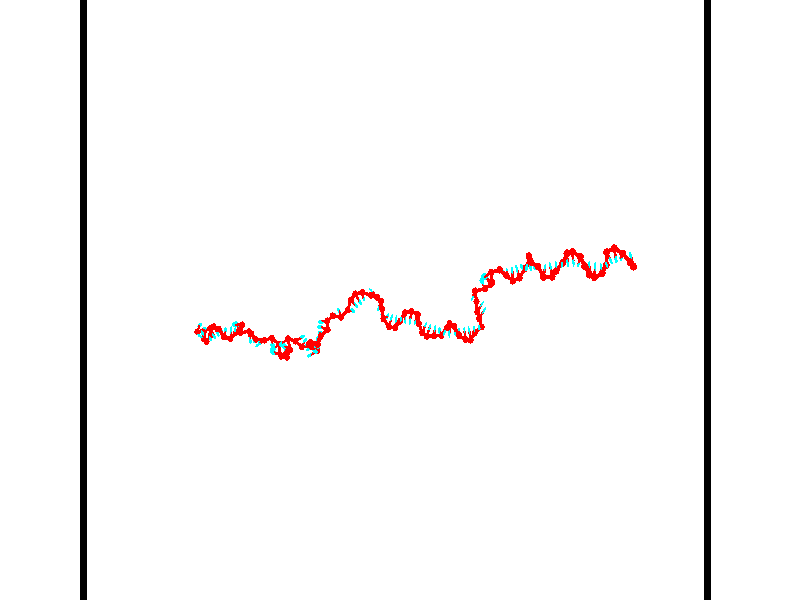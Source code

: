 // switches for output
#declare DRAW_BASES = 1; // possible values are 0, 1; only relevant for DNA ribbons
#declare DRAW_BASES_TYPE = 3; // possible values are 1, 2, 3; only relevant for DNA ribbons
#declare DRAW_FOG = 0; // set to 1 to enable fog

#include "colors.inc"

#include "transforms.inc"
background { rgb <1, 1, 1>}

#default {
   normal{
       ripples 0.25
       frequency 0.20
       turbulence 0.2
       lambda 5
   }
	finish {
		phong 0.1
		phong_size 40.
	}
}

// original window dimensions: 1024x640


// camera settings

camera {
	sky <-0, 1, 0>
	up <-0, 1, 0>
	right 1.6 * <0.99995, 0, 0.00999983>
	location <54.4867, 55, 106.329>
	look_at <55, 55, 55.0001>
	direction <0.513302, 0, -51.3289>
	angle 67.0682
}


# declare cpy_camera_pos = <54.4867, 55, 106.329>;
# if (DRAW_FOG = 1)
fog {
	fog_type 2
	up vnormalize(cpy_camera_pos)
	color rgbt<1,1,1,0.3>
	distance 1e-5
	fog_alt 3e-3
	fog_offset 88
}
# end


// LIGHTS

# declare lum = 6;
global_settings {
	ambient_light rgb lum * <0.05, 0.05, 0.05>
	max_trace_level 15
}# declare cpy_direct_light_amount = 0.25;
light_source
{	1000 * <-0.98995, -1, 1.00995>,
	rgb lum * cpy_direct_light_amount
	parallel
}

light_source
{	1000 * <0.98995, 1, -1.00995>,
	rgb lum * cpy_direct_light_amount
	parallel
}

// strand 0

// nucleotide -1

// particle -1
sphere {
	<36.360607, 52.554535, 50.538410> 0.250000
	pigment { color rgbt <1,0,0,0> }
	no_shadow
}
cylinder {
	<36.396465, 52.825859, 50.246696>,  <36.417980, 52.988651, 50.071667>, 0.100000
	pigment { color rgbt <1,0,0,0> }
	no_shadow
}
cylinder {
	<36.396465, 52.825859, 50.246696>,  <36.360607, 52.554535, 50.538410>, 0.100000
	pigment { color rgbt <1,0,0,0> }
	no_shadow
}

// particle -1
sphere {
	<36.396465, 52.825859, 50.246696> 0.100000
	pigment { color rgbt <1,0,0,0> }
	no_shadow
}
sphere {
	0, 1
	scale<0.080000,0.200000,0.300000>
	matrix <-0.120856, 0.734235, 0.668051,
		0.988614, 0.028248, 0.147801,
		0.089649, 0.678307, -0.729289,
		36.423359, 53.029350, 50.027908>
	pigment { color rgbt <0,1,1,0> }
	no_shadow
}
cylinder {
	<36.886169, 52.648632, 49.999462>,  <36.360607, 52.554535, 50.538410>, 0.130000
	pigment { color rgbt <1,0,0,0> }
	no_shadow
}

// nucleotide -1

// particle -1
sphere {
	<36.886169, 52.648632, 49.999462> 0.250000
	pigment { color rgbt <1,0,0,0> }
	no_shadow
}
cylinder {
	<36.997334, 52.762051, 50.366585>,  <37.064030, 52.830101, 50.586857>, 0.100000
	pigment { color rgbt <1,0,0,0> }
	no_shadow
}
cylinder {
	<36.997334, 52.762051, 50.366585>,  <36.886169, 52.648632, 49.999462>, 0.100000
	pigment { color rgbt <1,0,0,0> }
	no_shadow
}

// particle -1
sphere {
	<36.997334, 52.762051, 50.366585> 0.100000
	pigment { color rgbt <1,0,0,0> }
	no_shadow
}
sphere {
	0, 1
	scale<0.080000,0.200000,0.300000>
	matrix <-0.223303, -0.910201, 0.348812,
		0.934293, -0.301886, -0.189633,
		0.277906, 0.283547, 0.917807,
		37.080704, 52.847115, 50.641926>
	pigment { color rgbt <0,1,1,0> }
	no_shadow
}
cylinder {
	<36.929176, 51.997883, 50.407448>,  <36.886169, 52.648632, 49.999462>, 0.130000
	pigment { color rgbt <1,0,0,0> }
	no_shadow
}

// nucleotide -1

// particle -1
sphere {
	<36.929176, 51.997883, 50.407448> 0.250000
	pigment { color rgbt <1,0,0,0> }
	no_shadow
}
cylinder {
	<36.949104, 52.265049, 50.704475>,  <36.961060, 52.425346, 50.882694>, 0.100000
	pigment { color rgbt <1,0,0,0> }
	no_shadow
}
cylinder {
	<36.949104, 52.265049, 50.704475>,  <36.929176, 51.997883, 50.407448>, 0.100000
	pigment { color rgbt <1,0,0,0> }
	no_shadow
}

// particle -1
sphere {
	<36.949104, 52.265049, 50.704475> 0.100000
	pigment { color rgbt <1,0,0,0> }
	no_shadow
}
sphere {
	0, 1
	scale<0.080000,0.200000,0.300000>
	matrix <-0.458170, -0.645365, 0.611215,
		0.887467, -0.370673, 0.273867,
		0.049816, 0.667912, 0.742572,
		36.964050, 52.465424, 50.927246>
	pigment { color rgbt <0,1,1,0> }
	no_shadow
}
cylinder {
	<37.344681, 51.818058, 50.894321>,  <36.929176, 51.997883, 50.407448>, 0.130000
	pigment { color rgbt <1,0,0,0> }
	no_shadow
}

// nucleotide -1

// particle -1
sphere {
	<37.344681, 51.818058, 50.894321> 0.250000
	pigment { color rgbt <1,0,0,0> }
	no_shadow
}
cylinder {
	<37.066460, 52.052032, 51.061203>,  <36.899529, 52.192417, 51.161331>, 0.100000
	pigment { color rgbt <1,0,0,0> }
	no_shadow
}
cylinder {
	<37.066460, 52.052032, 51.061203>,  <37.344681, 51.818058, 50.894321>, 0.100000
	pigment { color rgbt <1,0,0,0> }
	no_shadow
}

// particle -1
sphere {
	<37.066460, 52.052032, 51.061203> 0.100000
	pigment { color rgbt <1,0,0,0> }
	no_shadow
}
sphere {
	0, 1
	scale<0.080000,0.200000,0.300000>
	matrix <-0.357712, -0.785522, 0.504973,
		0.623098, 0.201996, 0.755610,
		-0.695551, 0.584938, 0.417201,
		36.857796, 52.227512, 51.186363>
	pigment { color rgbt <0,1,1,0> }
	no_shadow
}
cylinder {
	<37.825085, 52.320652, 51.275471>,  <37.344681, 51.818058, 50.894321>, 0.130000
	pigment { color rgbt <1,0,0,0> }
	no_shadow
}

// nucleotide -1

// particle -1
sphere {
	<37.825085, 52.320652, 51.275471> 0.250000
	pigment { color rgbt <1,0,0,0> }
	no_shadow
}
cylinder {
	<37.911160, 52.211254, 51.650467>,  <37.962803, 52.145615, 51.875465>, 0.100000
	pigment { color rgbt <1,0,0,0> }
	no_shadow
}
cylinder {
	<37.911160, 52.211254, 51.650467>,  <37.825085, 52.320652, 51.275471>, 0.100000
	pigment { color rgbt <1,0,0,0> }
	no_shadow
}

// particle -1
sphere {
	<37.911160, 52.211254, 51.650467> 0.100000
	pigment { color rgbt <1,0,0,0> }
	no_shadow
}
sphere {
	0, 1
	scale<0.080000,0.200000,0.300000>
	matrix <0.833260, 0.552055, -0.030211,
		-0.509286, 0.787677, 0.346687,
		0.215187, -0.273494, 0.937494,
		37.975716, 52.129208, 51.931717>
	pigment { color rgbt <0,1,1,0> }
	no_shadow
}
cylinder {
	<37.947624, 52.882214, 51.811543>,  <37.825085, 52.320652, 51.275471>, 0.130000
	pigment { color rgbt <1,0,0,0> }
	no_shadow
}

// nucleotide -1

// particle -1
sphere {
	<37.947624, 52.882214, 51.811543> 0.250000
	pigment { color rgbt <1,0,0,0> }
	no_shadow
}
cylinder {
	<38.160530, 52.551384, 51.883812>,  <38.288273, 52.352886, 51.927174>, 0.100000
	pigment { color rgbt <1,0,0,0> }
	no_shadow
}
cylinder {
	<38.160530, 52.551384, 51.883812>,  <37.947624, 52.882214, 51.811543>, 0.100000
	pigment { color rgbt <1,0,0,0> }
	no_shadow
}

// particle -1
sphere {
	<38.160530, 52.551384, 51.883812> 0.100000
	pigment { color rgbt <1,0,0,0> }
	no_shadow
}
sphere {
	0, 1
	scale<0.080000,0.200000,0.300000>
	matrix <0.836405, 0.546739, 0.038767,
		-0.130842, 0.130478, 0.982780,
		0.532265, -0.827075, 0.180669,
		38.320210, 52.303261, 51.938011>
	pigment { color rgbt <0,1,1,0> }
	no_shadow
}
cylinder {
	<38.420174, 53.022579, 52.378410>,  <37.947624, 52.882214, 51.811543>, 0.130000
	pigment { color rgbt <1,0,0,0> }
	no_shadow
}

// nucleotide -1

// particle -1
sphere {
	<38.420174, 53.022579, 52.378410> 0.250000
	pigment { color rgbt <1,0,0,0> }
	no_shadow
}
cylinder {
	<38.555473, 52.725628, 52.147079>,  <38.636654, 52.547459, 52.008282>, 0.100000
	pigment { color rgbt <1,0,0,0> }
	no_shadow
}
cylinder {
	<38.555473, 52.725628, 52.147079>,  <38.420174, 53.022579, 52.378410>, 0.100000
	pigment { color rgbt <1,0,0,0> }
	no_shadow
}

// particle -1
sphere {
	<38.555473, 52.725628, 52.147079> 0.100000
	pigment { color rgbt <1,0,0,0> }
	no_shadow
}
sphere {
	0, 1
	scale<0.080000,0.200000,0.300000>
	matrix <0.931483, 0.351562, 0.093510,
		0.133898, -0.570332, 0.810427,
		0.338247, -0.742378, -0.578328,
		38.656948, 52.502914, 51.973579>
	pigment { color rgbt <0,1,1,0> }
	no_shadow
}
cylinder {
	<38.979568, 52.866859, 52.736664>,  <38.420174, 53.022579, 52.378410>, 0.130000
	pigment { color rgbt <1,0,0,0> }
	no_shadow
}

// nucleotide -1

// particle -1
sphere {
	<38.979568, 52.866859, 52.736664> 0.250000
	pigment { color rgbt <1,0,0,0> }
	no_shadow
}
cylinder {
	<39.020390, 52.720524, 52.366638>,  <39.044880, 52.632721, 52.144623>, 0.100000
	pigment { color rgbt <1,0,0,0> }
	no_shadow
}
cylinder {
	<39.020390, 52.720524, 52.366638>,  <38.979568, 52.866859, 52.736664>, 0.100000
	pigment { color rgbt <1,0,0,0> }
	no_shadow
}

// particle -1
sphere {
	<39.020390, 52.720524, 52.366638> 0.100000
	pigment { color rgbt <1,0,0,0> }
	no_shadow
}
sphere {
	0, 1
	scale<0.080000,0.200000,0.300000>
	matrix <0.980244, 0.195369, 0.030872,
		0.169436, -0.909941, 0.378548,
		0.102048, -0.365839, -0.925067,
		39.051003, 52.610771, 52.089119>
	pigment { color rgbt <0,1,1,0> }
	no_shadow
}
cylinder {
	<39.436108, 52.268539, 52.742352>,  <38.979568, 52.866859, 52.736664>, 0.130000
	pigment { color rgbt <1,0,0,0> }
	no_shadow
}

// nucleotide -1

// particle -1
sphere {
	<39.436108, 52.268539, 52.742352> 0.250000
	pigment { color rgbt <1,0,0,0> }
	no_shadow
}
cylinder {
	<39.425423, 52.528759, 52.438755>,  <39.419010, 52.684891, 52.256596>, 0.100000
	pigment { color rgbt <1,0,0,0> }
	no_shadow
}
cylinder {
	<39.425423, 52.528759, 52.438755>,  <39.436108, 52.268539, 52.742352>, 0.100000
	pigment { color rgbt <1,0,0,0> }
	no_shadow
}

// particle -1
sphere {
	<39.425423, 52.528759, 52.438755> 0.100000
	pigment { color rgbt <1,0,0,0> }
	no_shadow
}
sphere {
	0, 1
	scale<0.080000,0.200000,0.300000>
	matrix <0.979069, 0.170276, 0.111487,
		0.201767, -0.740129, -0.641482,
		-0.026714, 0.650549, -0.758994,
		39.417408, 52.723923, 52.211056>
	pigment { color rgbt <0,1,1,0> }
	no_shadow
}
cylinder {
	<39.828205, 52.096703, 52.057659>,  <39.436108, 52.268539, 52.742352>, 0.130000
	pigment { color rgbt <1,0,0,0> }
	no_shadow
}

// nucleotide -1

// particle -1
sphere {
	<39.828205, 52.096703, 52.057659> 0.250000
	pigment { color rgbt <1,0,0,0> }
	no_shadow
}
cylinder {
	<39.881004, 52.483753, 52.143700>,  <39.912685, 52.715984, 52.195324>, 0.100000
	pigment { color rgbt <1,0,0,0> }
	no_shadow
}
cylinder {
	<39.881004, 52.483753, 52.143700>,  <39.828205, 52.096703, 52.057659>, 0.100000
	pigment { color rgbt <1,0,0,0> }
	no_shadow
}

// particle -1
sphere {
	<39.881004, 52.483753, 52.143700> 0.100000
	pigment { color rgbt <1,0,0,0> }
	no_shadow
}
sphere {
	0, 1
	scale<0.080000,0.200000,0.300000>
	matrix <0.990416, -0.137644, 0.011417,
		0.040655, 0.211534, -0.976525,
		0.131998, 0.967630, 0.215102,
		39.920605, 52.774044, 52.208229>
	pigment { color rgbt <0,1,1,0> }
	no_shadow
}
cylinder {
	<40.199661, 52.562855, 51.503860>,  <39.828205, 52.096703, 52.057659>, 0.130000
	pigment { color rgbt <1,0,0,0> }
	no_shadow
}

// nucleotide -1

// particle -1
sphere {
	<40.199661, 52.562855, 51.503860> 0.250000
	pigment { color rgbt <1,0,0,0> }
	no_shadow
}
cylinder {
	<40.248318, 52.691437, 51.879494>,  <40.277512, 52.768585, 52.104874>, 0.100000
	pigment { color rgbt <1,0,0,0> }
	no_shadow
}
cylinder {
	<40.248318, 52.691437, 51.879494>,  <40.199661, 52.562855, 51.503860>, 0.100000
	pigment { color rgbt <1,0,0,0> }
	no_shadow
}

// particle -1
sphere {
	<40.248318, 52.691437, 51.879494> 0.100000
	pigment { color rgbt <1,0,0,0> }
	no_shadow
}
sphere {
	0, 1
	scale<0.080000,0.200000,0.300000>
	matrix <0.963427, -0.265832, -0.033796,
		0.238774, 0.908846, -0.342032,
		0.121638, 0.321453, 0.939080,
		40.284809, 52.787872, 52.161217>
	pigment { color rgbt <0,1,1,0> }
	no_shadow
}
cylinder {
	<40.667690, 53.125797, 51.214588>,  <40.199661, 52.562855, 51.503860>, 0.130000
	pigment { color rgbt <1,0,0,0> }
	no_shadow
}

// nucleotide -1

// particle -1
sphere {
	<40.667690, 53.125797, 51.214588> 0.250000
	pigment { color rgbt <1,0,0,0> }
	no_shadow
}
cylinder {
	<40.272808, 53.133621, 51.151299>,  <40.035877, 53.138317, 51.113327>, 0.100000
	pigment { color rgbt <1,0,0,0> }
	no_shadow
}
cylinder {
	<40.272808, 53.133621, 51.151299>,  <40.667690, 53.125797, 51.214588>, 0.100000
	pigment { color rgbt <1,0,0,0> }
	no_shadow
}

// particle -1
sphere {
	<40.272808, 53.133621, 51.151299> 0.100000
	pigment { color rgbt <1,0,0,0> }
	no_shadow
}
sphere {
	0, 1
	scale<0.080000,0.200000,0.300000>
	matrix <0.158983, 0.194811, -0.967870,
		0.011886, -0.980646, -0.195429,
		-0.987210, 0.019566, -0.158221,
		39.976646, 53.139492, 51.103832>
	pigment { color rgbt <0,1,1,0> }
	no_shadow
}
cylinder {
	<40.399448, 52.478146, 50.662930>,  <40.667690, 53.125797, 51.214588>, 0.130000
	pigment { color rgbt <1,0,0,0> }
	no_shadow
}

// nucleotide -1

// particle -1
sphere {
	<40.399448, 52.478146, 50.662930> 0.250000
	pigment { color rgbt <1,0,0,0> }
	no_shadow
}
cylinder {
	<40.220821, 52.833534, 50.705261>,  <40.113644, 53.046768, 50.730659>, 0.100000
	pigment { color rgbt <1,0,0,0> }
	no_shadow
}
cylinder {
	<40.220821, 52.833534, 50.705261>,  <40.399448, 52.478146, 50.662930>, 0.100000
	pigment { color rgbt <1,0,0,0> }
	no_shadow
}

// particle -1
sphere {
	<40.220821, 52.833534, 50.705261> 0.100000
	pigment { color rgbt <1,0,0,0> }
	no_shadow
}
sphere {
	0, 1
	scale<0.080000,0.200000,0.300000>
	matrix <0.284830, 0.253285, -0.924510,
		-0.848203, -0.382714, -0.366172,
		-0.446569, 0.888469, 0.105829,
		40.086849, 53.100075, 50.737011>
	pigment { color rgbt <0,1,1,0> }
	no_shadow
}
cylinder {
	<41.100487, 52.593037, 50.471069>,  <40.399448, 52.478146, 50.662930>, 0.130000
	pigment { color rgbt <1,0,0,0> }
	no_shadow
}

// nucleotide -1

// particle -1
sphere {
	<41.100487, 52.593037, 50.471069> 0.250000
	pigment { color rgbt <1,0,0,0> }
	no_shadow
}
cylinder {
	<41.171375, 52.202881, 50.523544>,  <41.213909, 51.968788, 50.555031>, 0.100000
	pigment { color rgbt <1,0,0,0> }
	no_shadow
}
cylinder {
	<41.171375, 52.202881, 50.523544>,  <41.100487, 52.593037, 50.471069>, 0.100000
	pigment { color rgbt <1,0,0,0> }
	no_shadow
}

// particle -1
sphere {
	<41.171375, 52.202881, 50.523544> 0.100000
	pigment { color rgbt <1,0,0,0> }
	no_shadow
}
sphere {
	0, 1
	scale<0.080000,0.200000,0.300000>
	matrix <0.914595, 0.212451, 0.344064,
		-0.363467, 0.059010, 0.929736,
		0.177220, -0.975388, 0.131190,
		41.224541, 51.910263, 50.562901>
	pigment { color rgbt <0,1,1,0> }
	no_shadow
}
cylinder {
	<41.468285, 52.452709, 51.123161>,  <41.100487, 52.593037, 50.471069>, 0.130000
	pigment { color rgbt <1,0,0,0> }
	no_shadow
}

// nucleotide -1

// particle -1
sphere {
	<41.468285, 52.452709, 51.123161> 0.250000
	pigment { color rgbt <1,0,0,0> }
	no_shadow
}
cylinder {
	<41.532440, 52.154358, 50.864571>,  <41.570934, 51.975346, 50.709415>, 0.100000
	pigment { color rgbt <1,0,0,0> }
	no_shadow
}
cylinder {
	<41.532440, 52.154358, 50.864571>,  <41.468285, 52.452709, 51.123161>, 0.100000
	pigment { color rgbt <1,0,0,0> }
	no_shadow
}

// particle -1
sphere {
	<41.532440, 52.154358, 50.864571> 0.100000
	pigment { color rgbt <1,0,0,0> }
	no_shadow
}
sphere {
	0, 1
	scale<0.080000,0.200000,0.300000>
	matrix <0.986956, 0.111979, 0.115665,
		-0.013880, -0.656599, 0.754112,
		0.160390, -0.745881, -0.646480,
		41.580559, 51.930595, 50.670628>
	pigment { color rgbt <0,1,1,0> }
	no_shadow
}
cylinder {
	<41.926201, 52.021191, 51.365467>,  <41.468285, 52.452709, 51.123161>, 0.130000
	pigment { color rgbt <1,0,0,0> }
	no_shadow
}

// nucleotide -1

// particle -1
sphere {
	<41.926201, 52.021191, 51.365467> 0.250000
	pigment { color rgbt <1,0,0,0> }
	no_shadow
}
cylinder {
	<41.983456, 51.934425, 50.979210>,  <42.017807, 51.882366, 50.747456>, 0.100000
	pigment { color rgbt <1,0,0,0> }
	no_shadow
}
cylinder {
	<41.983456, 51.934425, 50.979210>,  <41.926201, 52.021191, 51.365467>, 0.100000
	pigment { color rgbt <1,0,0,0> }
	no_shadow
}

// particle -1
sphere {
	<41.983456, 51.934425, 50.979210> 0.100000
	pigment { color rgbt <1,0,0,0> }
	no_shadow
}
sphere {
	0, 1
	scale<0.080000,0.200000,0.300000>
	matrix <0.988354, 0.082260, 0.128021,
		0.051663, -0.972718, 0.226164,
		0.143133, -0.216916, -0.965640,
		42.026394, 51.869350, 50.689518>
	pigment { color rgbt <0,1,1,0> }
	no_shadow
}
cylinder {
	<42.707325, 51.942814, 51.261375>,  <41.926201, 52.021191, 51.365467>, 0.130000
	pigment { color rgbt <1,0,0,0> }
	no_shadow
}

// nucleotide -1

// particle -1
sphere {
	<42.707325, 51.942814, 51.261375> 0.250000
	pigment { color rgbt <1,0,0,0> }
	no_shadow
}
cylinder {
	<42.430626, 51.766331, 51.490047>,  <42.264606, 51.660442, 51.627251>, 0.100000
	pigment { color rgbt <1,0,0,0> }
	no_shadow
}
cylinder {
	<42.430626, 51.766331, 51.490047>,  <42.707325, 51.942814, 51.261375>, 0.100000
	pigment { color rgbt <1,0,0,0> }
	no_shadow
}

// particle -1
sphere {
	<42.430626, 51.766331, 51.490047> 0.100000
	pigment { color rgbt <1,0,0,0> }
	no_shadow
}
sphere {
	0, 1
	scale<0.080000,0.200000,0.300000>
	matrix <0.278162, -0.893361, -0.352891,
		0.666416, -0.085092, 0.740708,
		-0.691748, -0.441209, 0.571681,
		42.223103, 51.633968, 51.661552>
	pigment { color rgbt <0,1,1,0> }
	no_shadow
}
cylinder {
	<43.423130, 52.134598, 51.590210>,  <42.707325, 51.942814, 51.261375>, 0.130000
	pigment { color rgbt <1,0,0,0> }
	no_shadow
}

// nucleotide -1

// particle -1
sphere {
	<43.423130, 52.134598, 51.590210> 0.250000
	pigment { color rgbt <1,0,0,0> }
	no_shadow
}
cylinder {
	<43.516415, 51.823082, 51.823139>,  <43.572388, 51.636173, 51.962894>, 0.100000
	pigment { color rgbt <1,0,0,0> }
	no_shadow
}
cylinder {
	<43.516415, 51.823082, 51.823139>,  <43.423130, 52.134598, 51.590210>, 0.100000
	pigment { color rgbt <1,0,0,0> }
	no_shadow
}

// particle -1
sphere {
	<43.516415, 51.823082, 51.823139> 0.100000
	pigment { color rgbt <1,0,0,0> }
	no_shadow
}
sphere {
	0, 1
	scale<0.080000,0.200000,0.300000>
	matrix <-0.315955, -0.627029, -0.712045,
		0.919665, -0.017928, -0.392294,
		0.233214, -0.778790, 0.582321,
		43.586380, 51.589443, 51.997837>
	pigment { color rgbt <0,1,1,0> }
	no_shadow
}
cylinder {
	<44.044689, 51.637424, 51.334824>,  <43.423130, 52.134598, 51.590210>, 0.130000
	pigment { color rgbt <1,0,0,0> }
	no_shadow
}

// nucleotide -1

// particle -1
sphere {
	<44.044689, 51.637424, 51.334824> 0.250000
	pigment { color rgbt <1,0,0,0> }
	no_shadow
}
cylinder {
	<43.770126, 51.449448, 51.556816>,  <43.605389, 51.336662, 51.690014>, 0.100000
	pigment { color rgbt <1,0,0,0> }
	no_shadow
}
cylinder {
	<43.770126, 51.449448, 51.556816>,  <44.044689, 51.637424, 51.334824>, 0.100000
	pigment { color rgbt <1,0,0,0> }
	no_shadow
}

// particle -1
sphere {
	<43.770126, 51.449448, 51.556816> 0.100000
	pigment { color rgbt <1,0,0,0> }
	no_shadow
}
sphere {
	0, 1
	scale<0.080000,0.200000,0.300000>
	matrix <-0.158410, -0.648211, -0.744801,
		0.709756, -0.599150, 0.370493,
		-0.686405, -0.469938, 0.554983,
		43.564205, 51.308468, 51.723312>
	pigment { color rgbt <0,1,1,0> }
	no_shadow
}
cylinder {
	<44.207058, 50.870079, 51.645271>,  <44.044689, 51.637424, 51.334824>, 0.130000
	pigment { color rgbt <1,0,0,0> }
	no_shadow
}

// nucleotide -1

// particle -1
sphere {
	<44.207058, 50.870079, 51.645271> 0.250000
	pigment { color rgbt <1,0,0,0> }
	no_shadow
}
cylinder {
	<43.831314, 50.966709, 51.547905>,  <43.605869, 51.024685, 51.489487>, 0.100000
	pigment { color rgbt <1,0,0,0> }
	no_shadow
}
cylinder {
	<43.831314, 50.966709, 51.547905>,  <44.207058, 50.870079, 51.645271>, 0.100000
	pigment { color rgbt <1,0,0,0> }
	no_shadow
}

// particle -1
sphere {
	<43.831314, 50.966709, 51.547905> 0.100000
	pigment { color rgbt <1,0,0,0> }
	no_shadow
}
sphere {
	0, 1
	scale<0.080000,0.200000,0.300000>
	matrix <0.055500, -0.593350, -0.803029,
		-0.338419, -0.767840, 0.543961,
		-0.939357, 0.241571, -0.243416,
		43.549507, 51.039181, 51.474880>
	pigment { color rgbt <0,1,1,0> }
	no_shadow
}
cylinder {
	<44.422695, 50.802208, 52.313614>,  <44.207058, 50.870079, 51.645271>, 0.130000
	pigment { color rgbt <1,0,0,0> }
	no_shadow
}

// nucleotide -1

// particle -1
sphere {
	<44.422695, 50.802208, 52.313614> 0.250000
	pigment { color rgbt <1,0,0,0> }
	no_shadow
}
cylinder {
	<44.704857, 51.071419, 52.224674>,  <44.874153, 51.232944, 52.171310>, 0.100000
	pigment { color rgbt <1,0,0,0> }
	no_shadow
}
cylinder {
	<44.704857, 51.071419, 52.224674>,  <44.422695, 50.802208, 52.313614>, 0.100000
	pigment { color rgbt <1,0,0,0> }
	no_shadow
}

// particle -1
sphere {
	<44.704857, 51.071419, 52.224674> 0.100000
	pigment { color rgbt <1,0,0,0> }
	no_shadow
}
sphere {
	0, 1
	scale<0.080000,0.200000,0.300000>
	matrix <-0.200418, 0.490278, 0.848210,
		0.679881, -0.553769, 0.480731,
		0.705404, 0.673029, -0.222346,
		44.916477, 51.273327, 52.157970>
	pigment { color rgbt <0,1,1,0> }
	no_shadow
}
cylinder {
	<45.020378, 50.781048, 52.856258>,  <44.422695, 50.802208, 52.313614>, 0.130000
	pigment { color rgbt <1,0,0,0> }
	no_shadow
}

// nucleotide -1

// particle -1
sphere {
	<45.020378, 50.781048, 52.856258> 0.250000
	pigment { color rgbt <1,0,0,0> }
	no_shadow
}
cylinder {
	<44.952118, 51.140240, 52.694023>,  <44.911160, 51.355755, 52.596680>, 0.100000
	pigment { color rgbt <1,0,0,0> }
	no_shadow
}
cylinder {
	<44.952118, 51.140240, 52.694023>,  <45.020378, 50.781048, 52.856258>, 0.100000
	pigment { color rgbt <1,0,0,0> }
	no_shadow
}

// particle -1
sphere {
	<44.952118, 51.140240, 52.694023> 0.100000
	pigment { color rgbt <1,0,0,0> }
	no_shadow
}
sphere {
	0, 1
	scale<0.080000,0.200000,0.300000>
	matrix <-0.244935, 0.360049, 0.900206,
		0.954403, 0.252967, 0.158504,
		-0.170653, 0.897982, -0.405593,
		44.900921, 51.409634, 52.572346>
	pigment { color rgbt <0,1,1,0> }
	no_shadow
}
cylinder {
	<45.367874, 51.363205, 53.183056>,  <45.020378, 50.781048, 52.856258>, 0.130000
	pigment { color rgbt <1,0,0,0> }
	no_shadow
}

// nucleotide -1

// particle -1
sphere {
	<45.367874, 51.363205, 53.183056> 0.250000
	pigment { color rgbt <1,0,0,0> }
	no_shadow
}
cylinder {
	<45.042084, 51.497772, 52.993973>,  <44.846611, 51.578510, 52.880524>, 0.100000
	pigment { color rgbt <1,0,0,0> }
	no_shadow
}
cylinder {
	<45.042084, 51.497772, 52.993973>,  <45.367874, 51.363205, 53.183056>, 0.100000
	pigment { color rgbt <1,0,0,0> }
	no_shadow
}

// particle -1
sphere {
	<45.042084, 51.497772, 52.993973> 0.100000
	pigment { color rgbt <1,0,0,0> }
	no_shadow
}
sphere {
	0, 1
	scale<0.080000,0.200000,0.300000>
	matrix <-0.362519, 0.341044, 0.867334,
		0.452998, 0.877790, -0.155816,
		-0.814477, 0.336414, -0.472708,
		44.797741, 51.598698, 52.852161>
	pigment { color rgbt <0,1,1,0> }
	no_shadow
}
cylinder {
	<45.187687, 52.176708, 53.321014>,  <45.367874, 51.363205, 53.183056>, 0.130000
	pigment { color rgbt <1,0,0,0> }
	no_shadow
}

// nucleotide -1

// particle -1
sphere {
	<45.187687, 52.176708, 53.321014> 0.250000
	pigment { color rgbt <1,0,0,0> }
	no_shadow
}
cylinder {
	<44.864986, 51.958538, 53.230087>,  <44.671368, 51.827637, 53.175529>, 0.100000
	pigment { color rgbt <1,0,0,0> }
	no_shadow
}
cylinder {
	<44.864986, 51.958538, 53.230087>,  <45.187687, 52.176708, 53.321014>, 0.100000
	pigment { color rgbt <1,0,0,0> }
	no_shadow
}

// particle -1
sphere {
	<44.864986, 51.958538, 53.230087> 0.100000
	pigment { color rgbt <1,0,0,0> }
	no_shadow
}
sphere {
	0, 1
	scale<0.080000,0.200000,0.300000>
	matrix <-0.417762, 0.254406, 0.872211,
		-0.417891, 0.798620, -0.433098,
		-0.806748, -0.545421, -0.227319,
		44.622963, 51.794910, 53.161892>
	pigment { color rgbt <0,1,1,0> }
	no_shadow
}
cylinder {
	<45.788540, 51.974808, 52.944527>,  <45.187687, 52.176708, 53.321014>, 0.130000
	pigment { color rgbt <1,0,0,0> }
	no_shadow
}

// nucleotide -1

// particle -1
sphere {
	<45.788540, 51.974808, 52.944527> 0.250000
	pigment { color rgbt <1,0,0,0> }
	no_shadow
}
cylinder {
	<46.101997, 52.136345, 52.755718>,  <46.290073, 52.233269, 52.642433>, 0.100000
	pigment { color rgbt <1,0,0,0> }
	no_shadow
}
cylinder {
	<46.101997, 52.136345, 52.755718>,  <45.788540, 51.974808, 52.944527>, 0.100000
	pigment { color rgbt <1,0,0,0> }
	no_shadow
}

// particle -1
sphere {
	<46.101997, 52.136345, 52.755718> 0.100000
	pigment { color rgbt <1,0,0,0> }
	no_shadow
}
sphere {
	0, 1
	scale<0.080000,0.200000,0.300000>
	matrix <0.615694, -0.605920, 0.503767,
		-0.082562, -0.685396, -0.723475,
		0.783648, 0.403847, -0.472020,
		46.337093, 52.257500, 52.614113>
	pigment { color rgbt <0,1,1,0> }
	no_shadow
}
cylinder {
	<46.279636, 51.513500, 52.435654>,  <45.788540, 51.974808, 52.944527>, 0.130000
	pigment { color rgbt <1,0,0,0> }
	no_shadow
}

// nucleotide -1

// particle -1
sphere {
	<46.279636, 51.513500, 52.435654> 0.250000
	pigment { color rgbt <1,0,0,0> }
	no_shadow
}
cylinder {
	<46.464272, 51.782558, 52.666992>,  <46.575050, 51.943993, 52.805794>, 0.100000
	pigment { color rgbt <1,0,0,0> }
	no_shadow
}
cylinder {
	<46.464272, 51.782558, 52.666992>,  <46.279636, 51.513500, 52.435654>, 0.100000
	pigment { color rgbt <1,0,0,0> }
	no_shadow
}

// particle -1
sphere {
	<46.464272, 51.782558, 52.666992> 0.100000
	pigment { color rgbt <1,0,0,0> }
	no_shadow
}
sphere {
	0, 1
	scale<0.080000,0.200000,0.300000>
	matrix <0.575865, -0.723118, 0.381419,
		0.674773, 0.156992, -0.721135,
		0.461586, 0.672647, 0.578346,
		46.602749, 51.984352, 52.840496>
	pigment { color rgbt <0,1,1,0> }
	no_shadow
}
cylinder {
	<46.962780, 51.596073, 52.335705>,  <46.279636, 51.513500, 52.435654>, 0.130000
	pigment { color rgbt <1,0,0,0> }
	no_shadow
}

// nucleotide -1

// particle -1
sphere {
	<46.962780, 51.596073, 52.335705> 0.250000
	pigment { color rgbt <1,0,0,0> }
	no_shadow
}
cylinder {
	<46.871807, 51.674648, 52.717216>,  <46.817223, 51.721794, 52.946121>, 0.100000
	pigment { color rgbt <1,0,0,0> }
	no_shadow
}
cylinder {
	<46.871807, 51.674648, 52.717216>,  <46.962780, 51.596073, 52.335705>, 0.100000
	pigment { color rgbt <1,0,0,0> }
	no_shadow
}

// particle -1
sphere {
	<46.871807, 51.674648, 52.717216> 0.100000
	pigment { color rgbt <1,0,0,0> }
	no_shadow
}
sphere {
	0, 1
	scale<0.080000,0.200000,0.300000>
	matrix <0.464451, -0.838980, 0.283546,
		0.855898, 0.507469, 0.099573,
		-0.227430, 0.196439, 0.953775,
		46.803577, 51.733582, 53.003349>
	pigment { color rgbt <0,1,1,0> }
	no_shadow
}
cylinder {
	<47.549465, 51.485680, 52.678978>,  <46.962780, 51.596073, 52.335705>, 0.130000
	pigment { color rgbt <1,0,0,0> }
	no_shadow
}

// nucleotide -1

// particle -1
sphere {
	<47.549465, 51.485680, 52.678978> 0.250000
	pigment { color rgbt <1,0,0,0> }
	no_shadow
}
cylinder {
	<47.229889, 51.430977, 52.913239>,  <47.038143, 51.398155, 53.053795>, 0.100000
	pigment { color rgbt <1,0,0,0> }
	no_shadow
}
cylinder {
	<47.229889, 51.430977, 52.913239>,  <47.549465, 51.485680, 52.678978>, 0.100000
	pigment { color rgbt <1,0,0,0> }
	no_shadow
}

// particle -1
sphere {
	<47.229889, 51.430977, 52.913239> 0.100000
	pigment { color rgbt <1,0,0,0> }
	no_shadow
}
sphere {
	0, 1
	scale<0.080000,0.200000,0.300000>
	matrix <0.369718, -0.879742, 0.298936,
		0.474341, 0.455359, 0.753425,
		-0.798943, -0.136757, 0.585652,
		46.990208, 51.389950, 53.088936>
	pigment { color rgbt <0,1,1,0> }
	no_shadow
}
cylinder {
	<47.766468, 51.313095, 53.380524>,  <47.549465, 51.485680, 52.678978>, 0.130000
	pigment { color rgbt <1,0,0,0> }
	no_shadow
}

// nucleotide -1

// particle -1
sphere {
	<47.766468, 51.313095, 53.380524> 0.250000
	pigment { color rgbt <1,0,0,0> }
	no_shadow
}
cylinder {
	<47.415703, 51.120956, 53.387344>,  <47.205246, 51.005672, 53.391438>, 0.100000
	pigment { color rgbt <1,0,0,0> }
	no_shadow
}
cylinder {
	<47.415703, 51.120956, 53.387344>,  <47.766468, 51.313095, 53.380524>, 0.100000
	pigment { color rgbt <1,0,0,0> }
	no_shadow
}

// particle -1
sphere {
	<47.415703, 51.120956, 53.387344> 0.100000
	pigment { color rgbt <1,0,0,0> }
	no_shadow
}
sphere {
	0, 1
	scale<0.080000,0.200000,0.300000>
	matrix <0.413374, -0.735589, 0.536685,
		-0.245255, 0.477673, 0.843610,
		-0.876911, -0.480351, 0.017051,
		47.152630, 50.976852, 53.392460>
	pigment { color rgbt <0,1,1,0> }
	no_shadow
}
cylinder {
	<47.283245, 51.681160, 53.869629>,  <47.766468, 51.313095, 53.380524>, 0.130000
	pigment { color rgbt <1,0,0,0> }
	no_shadow
}

// nucleotide -1

// particle -1
sphere {
	<47.283245, 51.681160, 53.869629> 0.250000
	pigment { color rgbt <1,0,0,0> }
	no_shadow
}
cylinder {
	<47.515831, 51.479568, 54.125099>,  <47.655380, 51.358612, 54.278381>, 0.100000
	pigment { color rgbt <1,0,0,0> }
	no_shadow
}
cylinder {
	<47.515831, 51.479568, 54.125099>,  <47.283245, 51.681160, 53.869629>, 0.100000
	pigment { color rgbt <1,0,0,0> }
	no_shadow
}

// particle -1
sphere {
	<47.515831, 51.479568, 54.125099> 0.100000
	pigment { color rgbt <1,0,0,0> }
	no_shadow
}
sphere {
	0, 1
	scale<0.080000,0.200000,0.300000>
	matrix <0.110562, 0.826690, 0.551688,
		-0.806027, -0.250172, 0.536409,
		0.581460, -0.503982, 0.638675,
		47.690269, 51.328373, 54.316700>
	pigment { color rgbt <0,1,1,0> }
	no_shadow
}
cylinder {
	<47.175777, 51.824234, 54.597496>,  <47.283245, 51.681160, 53.869629>, 0.130000
	pigment { color rgbt <1,0,0,0> }
	no_shadow
}

// nucleotide -1

// particle -1
sphere {
	<47.175777, 51.824234, 54.597496> 0.250000
	pigment { color rgbt <1,0,0,0> }
	no_shadow
}
cylinder {
	<47.561371, 51.731770, 54.544876>,  <47.792725, 51.676289, 54.513306>, 0.100000
	pigment { color rgbt <1,0,0,0> }
	no_shadow
}
cylinder {
	<47.561371, 51.731770, 54.544876>,  <47.175777, 51.824234, 54.597496>, 0.100000
	pigment { color rgbt <1,0,0,0> }
	no_shadow
}

// particle -1
sphere {
	<47.561371, 51.731770, 54.544876> 0.100000
	pigment { color rgbt <1,0,0,0> }
	no_shadow
}
sphere {
	0, 1
	scale<0.080000,0.200000,0.300000>
	matrix <0.265162, 0.873840, 0.407546,
		0.020739, -0.427747, 0.903661,
		0.963981, -0.231165, -0.131545,
		47.850567, 51.662418, 54.505413>
	pigment { color rgbt <0,1,1,0> }
	no_shadow
}
cylinder {
	<47.447552, 52.006008, 55.315762>,  <47.175777, 51.824234, 54.597496>, 0.130000
	pigment { color rgbt <1,0,0,0> }
	no_shadow
}

// nucleotide -1

// particle -1
sphere {
	<47.447552, 52.006008, 55.315762> 0.250000
	pigment { color rgbt <1,0,0,0> }
	no_shadow
}
cylinder {
	<47.728176, 51.991344, 55.031097>,  <47.896553, 51.982548, 54.860298>, 0.100000
	pigment { color rgbt <1,0,0,0> }
	no_shadow
}
cylinder {
	<47.728176, 51.991344, 55.031097>,  <47.447552, 52.006008, 55.315762>, 0.100000
	pigment { color rgbt <1,0,0,0> }
	no_shadow
}

// particle -1
sphere {
	<47.728176, 51.991344, 55.031097> 0.100000
	pigment { color rgbt <1,0,0,0> }
	no_shadow
}
sphere {
	0, 1
	scale<0.080000,0.200000,0.300000>
	matrix <0.462439, 0.783253, 0.415530,
		0.542178, -0.620622, 0.566455,
		0.701564, -0.036660, -0.711662,
		47.938644, 51.980347, 54.817600>
	pigment { color rgbt <0,1,1,0> }
	no_shadow
}
cylinder {
	<48.102947, 51.898373, 55.631489>,  <47.447552, 52.006008, 55.315762>, 0.130000
	pigment { color rgbt <1,0,0,0> }
	no_shadow
}

// nucleotide -1

// particle -1
sphere {
	<48.102947, 51.898373, 55.631489> 0.250000
	pigment { color rgbt <1,0,0,0> }
	no_shadow
}
cylinder {
	<48.074032, 52.110954, 55.293892>,  <48.056683, 52.238503, 55.091331>, 0.100000
	pigment { color rgbt <1,0,0,0> }
	no_shadow
}
cylinder {
	<48.074032, 52.110954, 55.293892>,  <48.102947, 51.898373, 55.631489>, 0.100000
	pigment { color rgbt <1,0,0,0> }
	no_shadow
}

// particle -1
sphere {
	<48.074032, 52.110954, 55.293892> 0.100000
	pigment { color rgbt <1,0,0,0> }
	no_shadow
}
sphere {
	0, 1
	scale<0.080000,0.200000,0.300000>
	matrix <0.226568, 0.832836, 0.505025,
		0.971309, -0.154715, -0.180616,
		-0.072288, 0.531457, -0.843995,
		48.052345, 52.270390, 55.040695>
	pigment { color rgbt <0,1,1,0> }
	no_shadow
}
cylinder {
	<48.352657, 52.444881, 55.849422>,  <48.102947, 51.898373, 55.631489>, 0.130000
	pigment { color rgbt <1,0,0,0> }
	no_shadow
}

// nucleotide -1

// particle -1
sphere {
	<48.352657, 52.444881, 55.849422> 0.250000
	pigment { color rgbt <1,0,0,0> }
	no_shadow
}
cylinder {
	<48.296783, 52.593086, 55.482117>,  <48.263260, 52.682011, 55.261734>, 0.100000
	pigment { color rgbt <1,0,0,0> }
	no_shadow
}
cylinder {
	<48.296783, 52.593086, 55.482117>,  <48.352657, 52.444881, 55.849422>, 0.100000
	pigment { color rgbt <1,0,0,0> }
	no_shadow
}

// particle -1
sphere {
	<48.296783, 52.593086, 55.482117> 0.100000
	pigment { color rgbt <1,0,0,0> }
	no_shadow
}
sphere {
	0, 1
	scale<0.080000,0.200000,0.300000>
	matrix <0.117222, 0.927023, 0.356214,
		0.983233, -0.057882, -0.172926,
		-0.139688, 0.370512, -0.918264,
		48.254875, 52.704239, 55.206638>
	pigment { color rgbt <0,1,1,0> }
	no_shadow
}
cylinder {
	<48.914391, 52.930653, 55.565498>,  <48.352657, 52.444881, 55.849422>, 0.130000
	pigment { color rgbt <1,0,0,0> }
	no_shadow
}

// nucleotide -1

// particle -1
sphere {
	<48.914391, 52.930653, 55.565498> 0.250000
	pigment { color rgbt <1,0,0,0> }
	no_shadow
}
cylinder {
	<48.546780, 53.024620, 55.438881>,  <48.326214, 53.081001, 55.362911>, 0.100000
	pigment { color rgbt <1,0,0,0> }
	no_shadow
}
cylinder {
	<48.546780, 53.024620, 55.438881>,  <48.914391, 52.930653, 55.565498>, 0.100000
	pigment { color rgbt <1,0,0,0> }
	no_shadow
}

// particle -1
sphere {
	<48.546780, 53.024620, 55.438881> 0.100000
	pigment { color rgbt <1,0,0,0> }
	no_shadow
}
sphere {
	0, 1
	scale<0.080000,0.200000,0.300000>
	matrix <0.009990, 0.816640, 0.577061,
		0.394063, 0.527173, -0.752863,
		-0.919029, 0.234919, -0.316541,
		48.271072, 53.095097, 55.343918>
	pigment { color rgbt <0,1,1,0> }
	no_shadow
}
cylinder {
	<48.848145, 53.521904, 55.082169>,  <48.914391, 52.930653, 55.565498>, 0.130000
	pigment { color rgbt <1,0,0,0> }
	no_shadow
}

// nucleotide -1

// particle -1
sphere {
	<48.848145, 53.521904, 55.082169> 0.250000
	pigment { color rgbt <1,0,0,0> }
	no_shadow
}
cylinder {
	<48.553436, 53.485649, 55.350182>,  <48.376610, 53.463894, 55.510990>, 0.100000
	pigment { color rgbt <1,0,0,0> }
	no_shadow
}
cylinder {
	<48.553436, 53.485649, 55.350182>,  <48.848145, 53.521904, 55.082169>, 0.100000
	pigment { color rgbt <1,0,0,0> }
	no_shadow
}

// particle -1
sphere {
	<48.553436, 53.485649, 55.350182> 0.100000
	pigment { color rgbt <1,0,0,0> }
	no_shadow
}
sphere {
	0, 1
	scale<0.080000,0.200000,0.300000>
	matrix <0.318455, 0.827656, 0.462139,
		-0.596447, 0.553868, -0.580931,
		-0.736775, -0.090641, 0.670035,
		48.332405, 53.458458, 55.551193>
	pigment { color rgbt <0,1,1,0> }
	no_shadow
}
cylinder {
	<49.221687, 53.862438, 54.472187>,  <48.848145, 53.521904, 55.082169>, 0.130000
	pigment { color rgbt <1,0,0,0> }
	no_shadow
}

// nucleotide -1

// particle -1
sphere {
	<49.221687, 53.862438, 54.472187> 0.250000
	pigment { color rgbt <1,0,0,0> }
	no_shadow
}
cylinder {
	<49.288319, 53.903202, 54.079887>,  <49.328297, 53.927662, 53.844509>, 0.100000
	pigment { color rgbt <1,0,0,0> }
	no_shadow
}
cylinder {
	<49.288319, 53.903202, 54.079887>,  <49.221687, 53.862438, 54.472187>, 0.100000
	pigment { color rgbt <1,0,0,0> }
	no_shadow
}

// particle -1
sphere {
	<49.288319, 53.903202, 54.079887> 0.100000
	pigment { color rgbt <1,0,0,0> }
	no_shadow
}
sphere {
	0, 1
	scale<0.080000,0.200000,0.300000>
	matrix <0.733794, 0.651575, 0.192341,
		0.658633, -0.751707, 0.033756,
		0.166578, 0.101912, -0.980748,
		49.338291, 53.933777, 53.785664>
	pigment { color rgbt <0,1,1,0> }
	no_shadow
}
cylinder {
	<49.942768, 53.765167, 54.351887>,  <49.221687, 53.862438, 54.472187>, 0.130000
	pigment { color rgbt <1,0,0,0> }
	no_shadow
}

// nucleotide -1

// particle -1
sphere {
	<49.942768, 53.765167, 54.351887> 0.250000
	pigment { color rgbt <1,0,0,0> }
	no_shadow
}
cylinder {
	<49.803635, 54.017395, 54.074356>,  <49.720154, 54.168732, 53.907837>, 0.100000
	pigment { color rgbt <1,0,0,0> }
	no_shadow
}
cylinder {
	<49.803635, 54.017395, 54.074356>,  <49.942768, 53.765167, 54.351887>, 0.100000
	pigment { color rgbt <1,0,0,0> }
	no_shadow
}

// particle -1
sphere {
	<49.803635, 54.017395, 54.074356> 0.100000
	pigment { color rgbt <1,0,0,0> }
	no_shadow
}
sphere {
	0, 1
	scale<0.080000,0.200000,0.300000>
	matrix <0.657417, 0.691658, 0.299019,
		0.668441, -0.352121, -0.655132,
		-0.347836, 0.630571, -0.693823,
		49.699284, 54.206566, 53.866211>
	pigment { color rgbt <0,1,1,0> }
	no_shadow
}
cylinder {
	<50.520840, 54.285774, 54.440102>,  <49.942768, 53.765167, 54.351887>, 0.130000
	pigment { color rgbt <1,0,0,0> }
	no_shadow
}

// nucleotide -1

// particle -1
sphere {
	<50.520840, 54.285774, 54.440102> 0.250000
	pigment { color rgbt <1,0,0,0> }
	no_shadow
}
cylinder {
	<50.779400, 54.264580, 54.744564>,  <50.934536, 54.251862, 54.927242>, 0.100000
	pigment { color rgbt <1,0,0,0> }
	no_shadow
}
cylinder {
	<50.779400, 54.264580, 54.744564>,  <50.520840, 54.285774, 54.440102>, 0.100000
	pigment { color rgbt <1,0,0,0> }
	no_shadow
}

// particle -1
sphere {
	<50.779400, 54.264580, 54.744564> 0.100000
	pigment { color rgbt <1,0,0,0> }
	no_shadow
}
sphere {
	0, 1
	scale<0.080000,0.200000,0.300000>
	matrix <0.668087, 0.521159, -0.531086,
		-0.368543, 0.851813, 0.372277,
		0.646402, -0.052986, 0.761155,
		50.973320, 54.248684, 54.972912>
	pigment { color rgbt <0,1,1,0> }
	no_shadow
}
cylinder {
	<50.777645, 54.993435, 54.359573>,  <50.520840, 54.285774, 54.440102>, 0.130000
	pigment { color rgbt <1,0,0,0> }
	no_shadow
}

// nucleotide -1

// particle -1
sphere {
	<50.777645, 54.993435, 54.359573> 0.250000
	pigment { color rgbt <1,0,0,0> }
	no_shadow
}
cylinder {
	<51.046017, 54.785297, 54.570892>,  <51.207039, 54.660416, 54.697681>, 0.100000
	pigment { color rgbt <1,0,0,0> }
	no_shadow
}
cylinder {
	<51.046017, 54.785297, 54.570892>,  <50.777645, 54.993435, 54.359573>, 0.100000
	pigment { color rgbt <1,0,0,0> }
	no_shadow
}

// particle -1
sphere {
	<51.046017, 54.785297, 54.570892> 0.100000
	pigment { color rgbt <1,0,0,0> }
	no_shadow
}
sphere {
	0, 1
	scale<0.080000,0.200000,0.300000>
	matrix <0.739789, 0.518343, -0.428989,
		-0.050618, 0.678650, 0.732715,
		0.670932, -0.520341, 0.528295,
		51.247295, 54.629196, 54.729382>
	pigment { color rgbt <0,1,1,0> }
	no_shadow
}
cylinder {
	<51.192463, 55.430138, 54.867386>,  <50.777645, 54.993435, 54.359573>, 0.130000
	pigment { color rgbt <1,0,0,0> }
	no_shadow
}

// nucleotide -1

// particle -1
sphere {
	<51.192463, 55.430138, 54.867386> 0.250000
	pigment { color rgbt <1,0,0,0> }
	no_shadow
}
cylinder {
	<51.390850, 55.120708, 54.709602>,  <51.509884, 54.935051, 54.614933>, 0.100000
	pigment { color rgbt <1,0,0,0> }
	no_shadow
}
cylinder {
	<51.390850, 55.120708, 54.709602>,  <51.192463, 55.430138, 54.867386>, 0.100000
	pigment { color rgbt <1,0,0,0> }
	no_shadow
}

// particle -1
sphere {
	<51.390850, 55.120708, 54.709602> 0.100000
	pigment { color rgbt <1,0,0,0> }
	no_shadow
}
sphere {
	0, 1
	scale<0.080000,0.200000,0.300000>
	matrix <0.625554, 0.633363, -0.455559,
		0.602243, -0.020809, 0.798042,
		0.495970, -0.773575, -0.394455,
		51.539642, 54.888638, 54.591267>
	pigment { color rgbt <0,1,1,0> }
	no_shadow
}
cylinder {
	<51.778423, 55.532372, 54.978065>,  <51.192463, 55.430138, 54.867386>, 0.130000
	pigment { color rgbt <1,0,0,0> }
	no_shadow
}

// nucleotide -1

// particle -1
sphere {
	<51.778423, 55.532372, 54.978065> 0.250000
	pigment { color rgbt <1,0,0,0> }
	no_shadow
}
cylinder {
	<51.834126, 55.293983, 54.661728>,  <51.867546, 55.150951, 54.471924>, 0.100000
	pigment { color rgbt <1,0,0,0> }
	no_shadow
}
cylinder {
	<51.834126, 55.293983, 54.661728>,  <51.778423, 55.532372, 54.978065>, 0.100000
	pigment { color rgbt <1,0,0,0> }
	no_shadow
}

// particle -1
sphere {
	<51.834126, 55.293983, 54.661728> 0.100000
	pigment { color rgbt <1,0,0,0> }
	no_shadow
}
sphere {
	0, 1
	scale<0.080000,0.200000,0.300000>
	matrix <0.692400, 0.629547, -0.352496,
		0.707948, -0.498492, 0.500315,
		0.139255, -0.595967, -0.790843,
		51.875900, 55.115192, 54.424477>
	pigment { color rgbt <0,1,1,0> }
	no_shadow
}
cylinder {
	<52.542000, 55.327087, 54.947041>,  <51.778423, 55.532372, 54.978065>, 0.130000
	pigment { color rgbt <1,0,0,0> }
	no_shadow
}

// nucleotide -1

// particle -1
sphere {
	<52.542000, 55.327087, 54.947041> 0.250000
	pigment { color rgbt <1,0,0,0> }
	no_shadow
}
cylinder {
	<52.377335, 55.349918, 54.583221>,  <52.278534, 55.363617, 54.364929>, 0.100000
	pigment { color rgbt <1,0,0,0> }
	no_shadow
}
cylinder {
	<52.377335, 55.349918, 54.583221>,  <52.542000, 55.327087, 54.947041>, 0.100000
	pigment { color rgbt <1,0,0,0> }
	no_shadow
}

// particle -1
sphere {
	<52.377335, 55.349918, 54.583221> 0.100000
	pigment { color rgbt <1,0,0,0> }
	no_shadow
}
sphere {
	0, 1
	scale<0.080000,0.200000,0.300000>
	matrix <0.718173, 0.634726, -0.285219,
		0.561032, -0.770626, -0.302287,
		-0.411667, 0.057078, -0.909545,
		52.253834, 55.367043, 54.310356>
	pigment { color rgbt <0,1,1,0> }
	no_shadow
}
cylinder {
	<53.042061, 55.186062, 54.378338>,  <52.542000, 55.327087, 54.947041>, 0.130000
	pigment { color rgbt <1,0,0,0> }
	no_shadow
}

// nucleotide -1

// particle -1
sphere {
	<53.042061, 55.186062, 54.378338> 0.250000
	pigment { color rgbt <1,0,0,0> }
	no_shadow
}
cylinder {
	<52.760166, 55.451782, 54.278702>,  <52.591030, 55.611214, 54.218922>, 0.100000
	pigment { color rgbt <1,0,0,0> }
	no_shadow
}
cylinder {
	<52.760166, 55.451782, 54.278702>,  <53.042061, 55.186062, 54.378338>, 0.100000
	pigment { color rgbt <1,0,0,0> }
	no_shadow
}

// particle -1
sphere {
	<52.760166, 55.451782, 54.278702> 0.100000
	pigment { color rgbt <1,0,0,0> }
	no_shadow
}
sphere {
	0, 1
	scale<0.080000,0.200000,0.300000>
	matrix <0.694909, 0.717093, -0.053659,
		0.142976, -0.210911, -0.966992,
		-0.704741, 0.664300, -0.249091,
		52.548744, 55.651073, 54.203976>
	pigment { color rgbt <0,1,1,0> }
	no_shadow
}
cylinder {
	<53.393440, 54.921600, 54.872875>,  <53.042061, 55.186062, 54.378338>, 0.130000
	pigment { color rgbt <1,0,0,0> }
	no_shadow
}

// nucleotide -1

// particle -1
sphere {
	<53.393440, 54.921600, 54.872875> 0.250000
	pigment { color rgbt <1,0,0,0> }
	no_shadow
}
cylinder {
	<53.264019, 54.630878, 54.630531>,  <53.186367, 54.456444, 54.485123>, 0.100000
	pigment { color rgbt <1,0,0,0> }
	no_shadow
}
cylinder {
	<53.264019, 54.630878, 54.630531>,  <53.393440, 54.921600, 54.872875>, 0.100000
	pigment { color rgbt <1,0,0,0> }
	no_shadow
}

// particle -1
sphere {
	<53.264019, 54.630878, 54.630531> 0.100000
	pigment { color rgbt <1,0,0,0> }
	no_shadow
}
sphere {
	0, 1
	scale<0.080000,0.200000,0.300000>
	matrix <0.734395, -0.596639, 0.323550,
		-0.596639, -0.340259, 0.726805,
		-0.323550, -0.726805, -0.605863,
		53.166954, 54.412838, 54.448772>
	pigment { color rgbt <0,1,1,0> }
	no_shadow
}
cylinder {
	<53.491661, 54.367413, 55.244770>,  <53.393440, 54.921600, 54.872875>, 0.130000
	pigment { color rgbt <1,0,0,0> }
	no_shadow
}

// nucleotide -1

// particle -1
sphere {
	<53.491661, 54.367413, 55.244770> 0.250000
	pigment { color rgbt <1,0,0,0> }
	no_shadow
}
cylinder {
	<53.478165, 54.205070, 54.879444>,  <53.470066, 54.107666, 54.660248>, 0.100000
	pigment { color rgbt <1,0,0,0> }
	no_shadow
}
cylinder {
	<53.478165, 54.205070, 54.879444>,  <53.491661, 54.367413, 55.244770>, 0.100000
	pigment { color rgbt <1,0,0,0> }
	no_shadow
}

// particle -1
sphere {
	<53.478165, 54.205070, 54.879444> 0.100000
	pigment { color rgbt <1,0,0,0> }
	no_shadow
}
sphere {
	0, 1
	scale<0.080000,0.200000,0.300000>
	matrix <0.775161, -0.587460, 0.232413,
		-0.630862, -0.700124, 0.334424,
		-0.033743, -0.405853, -0.913315,
		53.468040, 54.083313, 54.605450>
	pigment { color rgbt <0,1,1,0> }
	no_shadow
}
cylinder {
	<53.595287, 53.667507, 55.274597>,  <53.491661, 54.367413, 55.244770>, 0.130000
	pigment { color rgbt <1,0,0,0> }
	no_shadow
}

// nucleotide -1

// particle -1
sphere {
	<53.595287, 53.667507, 55.274597> 0.250000
	pigment { color rgbt <1,0,0,0> }
	no_shadow
}
cylinder {
	<53.784241, 53.771866, 54.937840>,  <53.897614, 53.834480, 54.735783>, 0.100000
	pigment { color rgbt <1,0,0,0> }
	no_shadow
}
cylinder {
	<53.784241, 53.771866, 54.937840>,  <53.595287, 53.667507, 55.274597>, 0.100000
	pigment { color rgbt <1,0,0,0> }
	no_shadow
}

// particle -1
sphere {
	<53.784241, 53.771866, 54.937840> 0.100000
	pigment { color rgbt <1,0,0,0> }
	no_shadow
}
sphere {
	0, 1
	scale<0.080000,0.200000,0.300000>
	matrix <0.867201, -0.308308, 0.391036,
		-0.157544, -0.914811, -0.371887,
		0.472379, 0.260895, -0.841897,
		53.925953, 53.850136, 54.685268>
	pigment { color rgbt <0,1,1,0> }
	no_shadow
}
cylinder {
	<54.064758, 53.114422, 55.024529>,  <53.595287, 53.667507, 55.274597>, 0.130000
	pigment { color rgbt <1,0,0,0> }
	no_shadow
}

// nucleotide -1

// particle -1
sphere {
	<54.064758, 53.114422, 55.024529> 0.250000
	pigment { color rgbt <1,0,0,0> }
	no_shadow
}
cylinder {
	<54.186653, 53.465797, 54.877296>,  <54.259792, 53.676620, 54.788956>, 0.100000
	pigment { color rgbt <1,0,0,0> }
	no_shadow
}
cylinder {
	<54.186653, 53.465797, 54.877296>,  <54.064758, 53.114422, 55.024529>, 0.100000
	pigment { color rgbt <1,0,0,0> }
	no_shadow
}

// particle -1
sphere {
	<54.186653, 53.465797, 54.877296> 0.100000
	pigment { color rgbt <1,0,0,0> }
	no_shadow
}
sphere {
	0, 1
	scale<0.080000,0.200000,0.300000>
	matrix <0.943521, -0.225683, 0.242558,
		0.130001, -0.421212, -0.897597,
		0.304741, 0.878435, -0.368083,
		54.278076, 53.729328, 54.766872>
	pigment { color rgbt <0,1,1,0> }
	no_shadow
}
cylinder {
	<54.598495, 52.998745, 54.534939>,  <54.064758, 53.114422, 55.024529>, 0.130000
	pigment { color rgbt <1,0,0,0> }
	no_shadow
}

// nucleotide -1

// particle -1
sphere {
	<54.598495, 52.998745, 54.534939> 0.250000
	pigment { color rgbt <1,0,0,0> }
	no_shadow
}
cylinder {
	<54.641182, 53.361351, 54.698326>,  <54.666794, 53.578915, 54.796356>, 0.100000
	pigment { color rgbt <1,0,0,0> }
	no_shadow
}
cylinder {
	<54.641182, 53.361351, 54.698326>,  <54.598495, 52.998745, 54.534939>, 0.100000
	pigment { color rgbt <1,0,0,0> }
	no_shadow
}

// particle -1
sphere {
	<54.641182, 53.361351, 54.698326> 0.100000
	pigment { color rgbt <1,0,0,0> }
	no_shadow
}
sphere {
	0, 1
	scale<0.080000,0.200000,0.300000>
	matrix <0.981400, -0.161965, 0.103060,
		0.159582, 0.389869, -0.906937,
		0.106712, 0.906515, 0.408464,
		54.673195, 53.633305, 54.820866>
	pigment { color rgbt <0,1,1,0> }
	no_shadow
}
cylinder {
	<54.995426, 53.448406, 54.141369>,  <54.598495, 52.998745, 54.534939>, 0.130000
	pigment { color rgbt <1,0,0,0> }
	no_shadow
}

// nucleotide -1

// particle -1
sphere {
	<54.995426, 53.448406, 54.141369> 0.250000
	pigment { color rgbt <1,0,0,0> }
	no_shadow
}
cylinder {
	<55.032928, 53.540932, 54.528709>,  <55.055431, 53.596447, 54.761112>, 0.100000
	pigment { color rgbt <1,0,0,0> }
	no_shadow
}
cylinder {
	<55.032928, 53.540932, 54.528709>,  <54.995426, 53.448406, 54.141369>, 0.100000
	pigment { color rgbt <1,0,0,0> }
	no_shadow
}

// particle -1
sphere {
	<55.032928, 53.540932, 54.528709> 0.100000
	pigment { color rgbt <1,0,0,0> }
	no_shadow
}
sphere {
	0, 1
	scale<0.080000,0.200000,0.300000>
	matrix <0.992495, -0.098413, -0.072588,
		0.078507, 0.967888, -0.238809,
		0.093759, 0.231318, 0.968350,
		55.061058, 53.610329, 54.819214>
	pigment { color rgbt <0,1,1,0> }
	no_shadow
}
cylinder {
	<55.428013, 54.093872, 54.344402>,  <54.995426, 53.448406, 54.141369>, 0.130000
	pigment { color rgbt <1,0,0,0> }
	no_shadow
}

// nucleotide -1

// particle -1
sphere {
	<55.428013, 54.093872, 54.344402> 0.250000
	pigment { color rgbt <1,0,0,0> }
	no_shadow
}
cylinder {
	<55.444901, 53.772774, 54.582333>,  <55.455032, 53.580116, 54.725090>, 0.100000
	pigment { color rgbt <1,0,0,0> }
	no_shadow
}
cylinder {
	<55.444901, 53.772774, 54.582333>,  <55.428013, 54.093872, 54.344402>, 0.100000
	pigment { color rgbt <1,0,0,0> }
	no_shadow
}

// particle -1
sphere {
	<55.444901, 53.772774, 54.582333> 0.100000
	pigment { color rgbt <1,0,0,0> }
	no_shadow
}
sphere {
	0, 1
	scale<0.080000,0.200000,0.300000>
	matrix <0.983625, -0.071010, -0.165648,
		0.175211, 0.592080, 0.786602,
		0.042220, -0.802745, 0.594826,
		55.457565, 53.531952, 54.760780>
	pigment { color rgbt <0,1,1,0> }
	no_shadow
}
cylinder {
	<55.950306, 54.187115, 54.923077>,  <55.428013, 54.093872, 54.344402>, 0.130000
	pigment { color rgbt <1,0,0,0> }
	no_shadow
}

// nucleotide -1

// particle -1
sphere {
	<55.950306, 54.187115, 54.923077> 0.250000
	pigment { color rgbt <1,0,0,0> }
	no_shadow
}
cylinder {
	<55.903465, 53.803703, 54.819138>,  <55.875362, 53.573658, 54.756775>, 0.100000
	pigment { color rgbt <1,0,0,0> }
	no_shadow
}
cylinder {
	<55.903465, 53.803703, 54.819138>,  <55.950306, 54.187115, 54.923077>, 0.100000
	pigment { color rgbt <1,0,0,0> }
	no_shadow
}

// particle -1
sphere {
	<55.903465, 53.803703, 54.819138> 0.100000
	pigment { color rgbt <1,0,0,0> }
	no_shadow
}
sphere {
	0, 1
	scale<0.080000,0.200000,0.300000>
	matrix <0.991703, -0.126830, 0.020950,
		-0.053037, -0.255235, 0.965423,
		-0.117097, -0.958524, -0.259844,
		55.868336, 53.516148, 54.741184>
	pigment { color rgbt <0,1,1,0> }
	no_shadow
}
cylinder {
	<56.508911, 53.977528, 55.272156>,  <55.950306, 54.187115, 54.923077>, 0.130000
	pigment { color rgbt <1,0,0,0> }
	no_shadow
}

// nucleotide -1

// particle -1
sphere {
	<56.508911, 53.977528, 55.272156> 0.250000
	pigment { color rgbt <1,0,0,0> }
	no_shadow
}
cylinder {
	<56.398415, 53.696453, 55.009880>,  <56.332119, 53.527809, 54.852516>, 0.100000
	pigment { color rgbt <1,0,0,0> }
	no_shadow
}
cylinder {
	<56.398415, 53.696453, 55.009880>,  <56.508911, 53.977528, 55.272156>, 0.100000
	pigment { color rgbt <1,0,0,0> }
	no_shadow
}

// particle -1
sphere {
	<56.398415, 53.696453, 55.009880> 0.100000
	pigment { color rgbt <1,0,0,0> }
	no_shadow
}
sphere {
	0, 1
	scale<0.080000,0.200000,0.300000>
	matrix <0.942729, -0.330824, -0.042633,
		-0.186961, -0.629915, 0.753825,
		-0.276239, -0.702682, -0.655690,
		56.315544, 53.485649, 54.813171>
	pigment { color rgbt <0,1,1,0> }
	no_shadow
}
cylinder {
	<56.570518, 53.344128, 55.647312>,  <56.508911, 53.977528, 55.272156>, 0.130000
	pigment { color rgbt <1,0,0,0> }
	no_shadow
}

// nucleotide -1

// particle -1
sphere {
	<56.570518, 53.344128, 55.647312> 0.250000
	pigment { color rgbt <1,0,0,0> }
	no_shadow
}
cylinder {
	<56.640511, 53.301437, 55.255806>,  <56.682507, 53.275822, 55.020901>, 0.100000
	pigment { color rgbt <1,0,0,0> }
	no_shadow
}
cylinder {
	<56.640511, 53.301437, 55.255806>,  <56.570518, 53.344128, 55.647312>, 0.100000
	pigment { color rgbt <1,0,0,0> }
	no_shadow
}

// particle -1
sphere {
	<56.640511, 53.301437, 55.255806> 0.100000
	pigment { color rgbt <1,0,0,0> }
	no_shadow
}
sphere {
	0, 1
	scale<0.080000,0.200000,0.300000>
	matrix <0.962006, -0.193078, 0.193041,
		-0.209583, -0.975361, 0.068889,
		0.174984, -0.106730, -0.978769,
		56.693005, 53.269417, 54.962173>
	pigment { color rgbt <0,1,1,0> }
	no_shadow
}
cylinder {
	<56.874271, 52.693825, 55.399731>,  <56.570518, 53.344128, 55.647312>, 0.130000
	pigment { color rgbt <1,0,0,0> }
	no_shadow
}

// nucleotide -1

// particle -1
sphere {
	<56.874271, 52.693825, 55.399731> 0.250000
	pigment { color rgbt <1,0,0,0> }
	no_shadow
}
cylinder {
	<57.027657, 52.976173, 55.161507>,  <57.119690, 53.145584, 55.018570>, 0.100000
	pigment { color rgbt <1,0,0,0> }
	no_shadow
}
cylinder {
	<57.027657, 52.976173, 55.161507>,  <56.874271, 52.693825, 55.399731>, 0.100000
	pigment { color rgbt <1,0,0,0> }
	no_shadow
}

// particle -1
sphere {
	<57.027657, 52.976173, 55.161507> 0.100000
	pigment { color rgbt <1,0,0,0> }
	no_shadow
}
sphere {
	0, 1
	scale<0.080000,0.200000,0.300000>
	matrix <0.904985, -0.415854, 0.089816,
		-0.184268, -0.573418, -0.798271,
		0.383467, 0.705873, -0.595564,
		57.142696, 53.187935, 54.982838>
	pigment { color rgbt <0,1,1,0> }
	no_shadow
}
cylinder {
	<57.266613, 52.430836, 55.002617>,  <56.874271, 52.693825, 55.399731>, 0.130000
	pigment { color rgbt <1,0,0,0> }
	no_shadow
}

// nucleotide -1

// particle -1
sphere {
	<57.266613, 52.430836, 55.002617> 0.250000
	pigment { color rgbt <1,0,0,0> }
	no_shadow
}
cylinder {
	<57.422935, 52.798836, 54.990776>,  <57.516731, 53.019634, 54.983673>, 0.100000
	pigment { color rgbt <1,0,0,0> }
	no_shadow
}
cylinder {
	<57.422935, 52.798836, 54.990776>,  <57.266613, 52.430836, 55.002617>, 0.100000
	pigment { color rgbt <1,0,0,0> }
	no_shadow
}

// particle -1
sphere {
	<57.422935, 52.798836, 54.990776> 0.100000
	pigment { color rgbt <1,0,0,0> }
	no_shadow
}
sphere {
	0, 1
	scale<0.080000,0.200000,0.300000>
	matrix <0.910637, -0.381744, 0.158152,
		0.134199, -0.088763, -0.986971,
		0.390808, 0.919996, -0.029601,
		57.540176, 53.074833, 54.981895>
	pigment { color rgbt <0,1,1,0> }
	no_shadow
}
cylinder {
	<57.889774, 52.435917, 54.672520>,  <57.266613, 52.430836, 55.002617>, 0.130000
	pigment { color rgbt <1,0,0,0> }
	no_shadow
}

// nucleotide -1

// particle -1
sphere {
	<57.889774, 52.435917, 54.672520> 0.250000
	pigment { color rgbt <1,0,0,0> }
	no_shadow
}
cylinder {
	<57.940872, 52.761307, 54.899479>,  <57.971531, 52.956539, 55.035656>, 0.100000
	pigment { color rgbt <1,0,0,0> }
	no_shadow
}
cylinder {
	<57.940872, 52.761307, 54.899479>,  <57.889774, 52.435917, 54.672520>, 0.100000
	pigment { color rgbt <1,0,0,0> }
	no_shadow
}

// particle -1
sphere {
	<57.940872, 52.761307, 54.899479> 0.100000
	pigment { color rgbt <1,0,0,0> }
	no_shadow
}
sphere {
	0, 1
	scale<0.080000,0.200000,0.300000>
	matrix <0.932594, -0.293232, 0.210434,
		0.337563, 0.502272, -0.796099,
		0.127747, 0.813473, 0.567400,
		57.979195, 53.005348, 55.069698>
	pigment { color rgbt <0,1,1,0> }
	no_shadow
}
cylinder {
	<58.535652, 52.475288, 54.698288>,  <57.889774, 52.435917, 54.672520>, 0.130000
	pigment { color rgbt <1,0,0,0> }
	no_shadow
}

// nucleotide -1

// particle -1
sphere {
	<58.535652, 52.475288, 54.698288> 0.250000
	pigment { color rgbt <1,0,0,0> }
	no_shadow
}
cylinder {
	<58.428093, 52.689186, 55.018723>,  <58.363560, 52.817524, 55.210983>, 0.100000
	pigment { color rgbt <1,0,0,0> }
	no_shadow
}
cylinder {
	<58.428093, 52.689186, 55.018723>,  <58.535652, 52.475288, 54.698288>, 0.100000
	pigment { color rgbt <1,0,0,0> }
	no_shadow
}

// particle -1
sphere {
	<58.428093, 52.689186, 55.018723> 0.100000
	pigment { color rgbt <1,0,0,0> }
	no_shadow
}
sphere {
	0, 1
	scale<0.080000,0.200000,0.300000>
	matrix <0.893281, -0.172587, 0.415047,
		0.360202, 0.827199, -0.431272,
		-0.268895, 0.534748, 0.801087,
		58.347424, 52.849609, 55.259048>
	pigment { color rgbt <0,1,1,0> }
	no_shadow
}
cylinder {
	<59.008942, 53.030830, 54.748901>,  <58.535652, 52.475288, 54.698288>, 0.130000
	pigment { color rgbt <1,0,0,0> }
	no_shadow
}

// nucleotide -1

// particle -1
sphere {
	<59.008942, 53.030830, 54.748901> 0.250000
	pigment { color rgbt <1,0,0,0> }
	no_shadow
}
cylinder {
	<58.864731, 52.834045, 55.065887>,  <58.778206, 52.715977, 55.256081>, 0.100000
	pigment { color rgbt <1,0,0,0> }
	no_shadow
}
cylinder {
	<58.864731, 52.834045, 55.065887>,  <59.008942, 53.030830, 54.748901>, 0.100000
	pigment { color rgbt <1,0,0,0> }
	no_shadow
}

// particle -1
sphere {
	<58.864731, 52.834045, 55.065887> 0.100000
	pigment { color rgbt <1,0,0,0> }
	no_shadow
}
sphere {
	0, 1
	scale<0.080000,0.200000,0.300000>
	matrix <0.931844, -0.227396, 0.282767,
		0.041093, 0.840397, 0.540411,
		-0.360524, -0.491959, 0.792464,
		58.756573, 52.686459, 55.303627>
	pigment { color rgbt <0,1,1,0> }
	no_shadow
}
cylinder {
	<59.173401, 53.355793, 55.452076>,  <59.008942, 53.030830, 54.748901>, 0.130000
	pigment { color rgbt <1,0,0,0> }
	no_shadow
}

// nucleotide -1

// particle -1
sphere {
	<59.173401, 53.355793, 55.452076> 0.250000
	pigment { color rgbt <1,0,0,0> }
	no_shadow
}
cylinder {
	<59.170609, 52.955826, 55.447807>,  <59.168934, 52.715847, 55.445248>, 0.100000
	pigment { color rgbt <1,0,0,0> }
	no_shadow
}
cylinder {
	<59.170609, 52.955826, 55.447807>,  <59.173401, 53.355793, 55.452076>, 0.100000
	pigment { color rgbt <1,0,0,0> }
	no_shadow
}

// particle -1
sphere {
	<59.170609, 52.955826, 55.447807> 0.100000
	pigment { color rgbt <1,0,0,0> }
	no_shadow
}
sphere {
	0, 1
	scale<0.080000,0.200000,0.300000>
	matrix <0.941772, -0.010159, 0.336099,
		-0.336180, -0.007701, 0.941766,
		-0.006979, -0.999919, -0.010668,
		59.168514, 52.655849, 55.444607>
	pigment { color rgbt <0,1,1,0> }
	no_shadow
}
cylinder {
	<59.512089, 53.171215, 56.087646>,  <59.173401, 53.355793, 55.452076>, 0.130000
	pigment { color rgbt <1,0,0,0> }
	no_shadow
}

// nucleotide -1

// particle -1
sphere {
	<59.512089, 53.171215, 56.087646> 0.250000
	pigment { color rgbt <1,0,0,0> }
	no_shadow
}
cylinder {
	<59.580673, 52.897270, 55.804359>,  <59.621822, 52.732903, 55.634388>, 0.100000
	pigment { color rgbt <1,0,0,0> }
	no_shadow
}
cylinder {
	<59.580673, 52.897270, 55.804359>,  <59.512089, 53.171215, 56.087646>, 0.100000
	pigment { color rgbt <1,0,0,0> }
	no_shadow
}

// particle -1
sphere {
	<59.580673, 52.897270, 55.804359> 0.100000
	pigment { color rgbt <1,0,0,0> }
	no_shadow
}
sphere {
	0, 1
	scale<0.080000,0.200000,0.300000>
	matrix <0.974307, 0.011317, 0.224940,
		-0.146037, -0.728587, 0.669204,
		0.171462, -0.684859, -0.708215,
		59.632111, 52.691811, 55.591896>
	pigment { color rgbt <0,1,1,0> }
	no_shadow
}
cylinder {
	<59.879654, 52.548618, 56.386482>,  <59.512089, 53.171215, 56.087646>, 0.130000
	pigment { color rgbt <1,0,0,0> }
	no_shadow
}

// nucleotide -1

// particle -1
sphere {
	<59.879654, 52.548618, 56.386482> 0.250000
	pigment { color rgbt <1,0,0,0> }
	no_shadow
}
cylinder {
	<59.918655, 52.723152, 56.028687>,  <59.942059, 52.827873, 55.814011>, 0.100000
	pigment { color rgbt <1,0,0,0> }
	no_shadow
}
cylinder {
	<59.918655, 52.723152, 56.028687>,  <59.879654, 52.548618, 56.386482>, 0.100000
	pigment { color rgbt <1,0,0,0> }
	no_shadow
}

// particle -1
sphere {
	<59.918655, 52.723152, 56.028687> 0.100000
	pigment { color rgbt <1,0,0,0> }
	no_shadow
}
sphere {
	0, 1
	scale<0.080000,0.200000,0.300000>
	matrix <0.954282, 0.214178, 0.208503,
		0.282556, -0.873921, -0.395504,
		0.097507, 0.436336, -0.894485,
		59.947906, 52.854053, 55.760342>
	pigment { color rgbt <0,1,1,0> }
	no_shadow
}
cylinder {
	<60.439835, 52.256207, 56.081547>,  <59.879654, 52.548618, 56.386482>, 0.130000
	pigment { color rgbt <1,0,0,0> }
	no_shadow
}

// nucleotide -1

// particle -1
sphere {
	<60.439835, 52.256207, 56.081547> 0.250000
	pigment { color rgbt <1,0,0,0> }
	no_shadow
}
cylinder {
	<60.417809, 52.609333, 55.894951>,  <60.404594, 52.821209, 55.782993>, 0.100000
	pigment { color rgbt <1,0,0,0> }
	no_shadow
}
cylinder {
	<60.417809, 52.609333, 55.894951>,  <60.439835, 52.256207, 56.081547>, 0.100000
	pigment { color rgbt <1,0,0,0> }
	no_shadow
}

// particle -1
sphere {
	<60.417809, 52.609333, 55.894951> 0.100000
	pigment { color rgbt <1,0,0,0> }
	no_shadow
}
sphere {
	0, 1
	scale<0.080000,0.200000,0.300000>
	matrix <0.985416, 0.123384, 0.117179,
		0.161004, -0.453231, -0.876732,
		-0.055066, 0.882813, -0.466486,
		60.401287, 52.874176, 55.755005>
	pigment { color rgbt <0,1,1,0> }
	no_shadow
}
cylinder {
	<60.947868, 52.184345, 55.498421>,  <60.439835, 52.256207, 56.081547>, 0.130000
	pigment { color rgbt <1,0,0,0> }
	no_shadow
}

// nucleotide -1

// particle -1
sphere {
	<60.947868, 52.184345, 55.498421> 0.250000
	pigment { color rgbt <1,0,0,0> }
	no_shadow
}
cylinder {
	<60.869804, 52.569157, 55.574753>,  <60.822968, 52.800045, 55.620552>, 0.100000
	pigment { color rgbt <1,0,0,0> }
	no_shadow
}
cylinder {
	<60.869804, 52.569157, 55.574753>,  <60.947868, 52.184345, 55.498421>, 0.100000
	pigment { color rgbt <1,0,0,0> }
	no_shadow
}

// particle -1
sphere {
	<60.869804, 52.569157, 55.574753> 0.100000
	pigment { color rgbt <1,0,0,0> }
	no_shadow
}
sphere {
	0, 1
	scale<0.080000,0.200000,0.300000>
	matrix <0.971731, 0.163309, 0.170494,
		0.132856, 0.218709, -0.966704,
		-0.195160, 0.962027, 0.190830,
		60.811256, 52.857765, 55.632000>
	pigment { color rgbt <0,1,1,0> }
	no_shadow
}
cylinder {
	<61.374313, 52.697540, 55.100182>,  <60.947868, 52.184345, 55.498421>, 0.130000
	pigment { color rgbt <1,0,0,0> }
	no_shadow
}

// nucleotide -1

// particle -1
sphere {
	<61.374313, 52.697540, 55.100182> 0.250000
	pigment { color rgbt <1,0,0,0> }
	no_shadow
}
cylinder {
	<61.290527, 52.864201, 55.454025>,  <61.240257, 52.964195, 55.666332>, 0.100000
	pigment { color rgbt <1,0,0,0> }
	no_shadow
}
cylinder {
	<61.290527, 52.864201, 55.454025>,  <61.374313, 52.697540, 55.100182>, 0.100000
	pigment { color rgbt <1,0,0,0> }
	no_shadow
}

// particle -1
sphere {
	<61.290527, 52.864201, 55.454025> 0.100000
	pigment { color rgbt <1,0,0,0> }
	no_shadow
}
sphere {
	0, 1
	scale<0.080000,0.200000,0.300000>
	matrix <0.975635, 0.028657, 0.217521,
		0.065279, 0.908617, -0.412497,
		-0.209464, 0.416647, 0.884607,
		61.227688, 52.989193, 55.719406>
	pigment { color rgbt <0,1,1,0> }
	no_shadow
}
cylinder {
	<61.916653, 53.099548, 55.296700>,  <61.374313, 52.697540, 55.100182>, 0.130000
	pigment { color rgbt <1,0,0,0> }
	no_shadow
}

// nucleotide -1

// particle -1
sphere {
	<61.916653, 53.099548, 55.296700> 0.250000
	pigment { color rgbt <1,0,0,0> }
	no_shadow
}
cylinder {
	<61.745667, 53.085613, 55.658043>,  <61.643074, 53.077251, 55.874847>, 0.100000
	pigment { color rgbt <1,0,0,0> }
	no_shadow
}
cylinder {
	<61.745667, 53.085613, 55.658043>,  <61.916653, 53.099548, 55.296700>, 0.100000
	pigment { color rgbt <1,0,0,0> }
	no_shadow
}

// particle -1
sphere {
	<61.745667, 53.085613, 55.658043> 0.100000
	pigment { color rgbt <1,0,0,0> }
	no_shadow
}
sphere {
	0, 1
	scale<0.080000,0.200000,0.300000>
	matrix <0.893717, 0.134221, 0.428083,
		-0.136165, 0.990339, -0.026236,
		-0.427469, -0.034842, 0.903358,
		61.617424, 53.075161, 55.929050>
	pigment { color rgbt <0,1,1,0> }
	no_shadow
}
cylinder {
	<61.661301, 53.689491, 55.531727>,  <61.916653, 53.099548, 55.296700>, 0.130000
	pigment { color rgbt <1,0,0,0> }
	no_shadow
}

// nucleotide -1

// particle -1
sphere {
	<61.661301, 53.689491, 55.531727> 0.250000
	pigment { color rgbt <1,0,0,0> }
	no_shadow
}
cylinder {
	<61.880875, 54.012009, 55.619873>,  <62.012619, 54.205517, 55.672760>, 0.100000
	pigment { color rgbt <1,0,0,0> }
	no_shadow
}
cylinder {
	<61.880875, 54.012009, 55.619873>,  <61.661301, 53.689491, 55.531727>, 0.100000
	pigment { color rgbt <1,0,0,0> }
	no_shadow
}

// particle -1
sphere {
	<61.880875, 54.012009, 55.619873> 0.100000
	pigment { color rgbt <1,0,0,0> }
	no_shadow
}
sphere {
	0, 1
	scale<0.080000,0.200000,0.300000>
	matrix <-0.824329, 0.565856, -0.016962,
		-0.138371, -0.172341, 0.975270,
		0.548939, 0.806291, 0.220364,
		62.045555, 54.253895, 55.685982>
	pigment { color rgbt <0,1,1,0> }
	no_shadow
}
cylinder {
	<61.433952, 54.168442, 56.080185>,  <61.661301, 53.689491, 55.531727>, 0.130000
	pigment { color rgbt <1,0,0,0> }
	no_shadow
}

// nucleotide -1

// particle -1
sphere {
	<61.433952, 54.168442, 56.080185> 0.250000
	pigment { color rgbt <1,0,0,0> }
	no_shadow
}
cylinder {
	<61.660469, 54.460751, 55.927719>,  <61.796379, 54.636135, 55.836239>, 0.100000
	pigment { color rgbt <1,0,0,0> }
	no_shadow
}
cylinder {
	<61.660469, 54.460751, 55.927719>,  <61.433952, 54.168442, 56.080185>, 0.100000
	pigment { color rgbt <1,0,0,0> }
	no_shadow
}

// particle -1
sphere {
	<61.660469, 54.460751, 55.927719> 0.100000
	pigment { color rgbt <1,0,0,0> }
	no_shadow
}
sphere {
	0, 1
	scale<0.080000,0.200000,0.300000>
	matrix <-0.792996, 0.609140, -0.010299,
		0.224655, 0.308092, 0.924451,
		0.566293, 0.730772, -0.381163,
		61.830357, 54.679981, 55.813370>
	pigment { color rgbt <0,1,1,0> }
	no_shadow
}
cylinder {
	<61.314083, 54.896240, 56.460522>,  <61.433952, 54.168442, 56.080185>, 0.130000
	pigment { color rgbt <1,0,0,0> }
	no_shadow
}

// nucleotide -1

// particle -1
sphere {
	<61.314083, 54.896240, 56.460522> 0.250000
	pigment { color rgbt <1,0,0,0> }
	no_shadow
}
cylinder {
	<61.387436, 54.958496, 56.072266>,  <61.431446, 54.995850, 55.839310>, 0.100000
	pigment { color rgbt <1,0,0,0> }
	no_shadow
}
cylinder {
	<61.387436, 54.958496, 56.072266>,  <61.314083, 54.896240, 56.460522>, 0.100000
	pigment { color rgbt <1,0,0,0> }
	no_shadow
}

// particle -1
sphere {
	<61.387436, 54.958496, 56.072266> 0.100000
	pigment { color rgbt <1,0,0,0> }
	no_shadow
}
sphere {
	0, 1
	scale<0.080000,0.200000,0.300000>
	matrix <-0.826264, 0.559354, -0.066415,
		0.532597, 0.814186, 0.231176,
		0.183383, 0.155640, -0.970643,
		61.442451, 55.005188, 55.781075>
	pigment { color rgbt <0,1,1,0> }
	no_shadow
}
cylinder {
	<61.231144, 55.620621, 56.262653>,  <61.314083, 54.896240, 56.460522>, 0.130000
	pigment { color rgbt <1,0,0,0> }
	no_shadow
}

// nucleotide -1

// particle -1
sphere {
	<61.231144, 55.620621, 56.262653> 0.250000
	pigment { color rgbt <1,0,0,0> }
	no_shadow
}
cylinder {
	<61.150070, 55.372627, 55.959457>,  <61.101425, 55.223831, 55.777542>, 0.100000
	pigment { color rgbt <1,0,0,0> }
	no_shadow
}
cylinder {
	<61.150070, 55.372627, 55.959457>,  <61.231144, 55.620621, 56.262653>, 0.100000
	pigment { color rgbt <1,0,0,0> }
	no_shadow
}

// particle -1
sphere {
	<61.150070, 55.372627, 55.959457> 0.100000
	pigment { color rgbt <1,0,0,0> }
	no_shadow
}
sphere {
	0, 1
	scale<0.080000,0.200000,0.300000>
	matrix <-0.921826, 0.381956, -0.065924,
		0.330389, 0.685371, -0.648930,
		-0.202680, -0.619981, -0.757986,
		61.089268, 55.186634, 55.732059>
	pigment { color rgbt <0,1,1,0> }
	no_shadow
}
cylinder {
	<62.044712, 55.779381, 56.319187>,  <61.231144, 55.620621, 56.262653>, 0.130000
	pigment { color rgbt <1,0,0,0> }
	no_shadow
}

// nucleotide -1

// particle -1
sphere {
	<62.044712, 55.779381, 56.319187> 0.250000
	pigment { color rgbt <1,0,0,0> }
	no_shadow
}
cylinder {
	<61.861046, 56.030190, 56.570908>,  <61.750847, 56.180676, 56.721939>, 0.100000
	pigment { color rgbt <1,0,0,0> }
	no_shadow
}
cylinder {
	<61.861046, 56.030190, 56.570908>,  <62.044712, 55.779381, 56.319187>, 0.100000
	pigment { color rgbt <1,0,0,0> }
	no_shadow
}

// particle -1
sphere {
	<61.861046, 56.030190, 56.570908> 0.100000
	pigment { color rgbt <1,0,0,0> }
	no_shadow
}
sphere {
	0, 1
	scale<0.080000,0.200000,0.300000>
	matrix <-0.417557, -0.777588, 0.470109,
		0.784103, -0.046912, 0.618856,
		-0.459161, 0.627022, 0.629297,
		61.723297, 56.218296, 56.759697>
	pigment { color rgbt <0,1,1,0> }
	no_shadow
}
cylinder {
	<62.419102, 56.067574, 56.943562>,  <62.044712, 55.779381, 56.319187>, 0.130000
	pigment { color rgbt <1,0,0,0> }
	no_shadow
}

// nucleotide -1

// particle -1
sphere {
	<62.419102, 56.067574, 56.943562> 0.250000
	pigment { color rgbt <1,0,0,0> }
	no_shadow
}
cylinder {
	<62.165863, 56.375324, 56.977608>,  <62.013920, 56.559975, 56.998035>, 0.100000
	pigment { color rgbt <1,0,0,0> }
	no_shadow
}
cylinder {
	<62.165863, 56.375324, 56.977608>,  <62.419102, 56.067574, 56.943562>, 0.100000
	pigment { color rgbt <1,0,0,0> }
	no_shadow
}

// particle -1
sphere {
	<62.165863, 56.375324, 56.977608> 0.100000
	pigment { color rgbt <1,0,0,0> }
	no_shadow
}
sphere {
	0, 1
	scale<0.080000,0.200000,0.300000>
	matrix <-0.178150, -0.251832, 0.951232,
		0.753294, 0.587057, 0.296499,
		-0.633096, 0.769379, 0.085119,
		61.975933, 56.606136, 57.003143>
	pigment { color rgbt <0,1,1,0> }
	no_shadow
}
cylinder {
	<62.432423, 56.201599, 57.545799>,  <62.419102, 56.067574, 56.943562>, 0.130000
	pigment { color rgbt <1,0,0,0> }
	no_shadow
}

// nucleotide -1

// particle -1
sphere {
	<62.432423, 56.201599, 57.545799> 0.250000
	pigment { color rgbt <1,0,0,0> }
	no_shadow
}
cylinder {
	<62.093224, 56.403912, 57.482437>,  <61.889706, 56.525299, 57.444420>, 0.100000
	pigment { color rgbt <1,0,0,0> }
	no_shadow
}
cylinder {
	<62.093224, 56.403912, 57.482437>,  <62.432423, 56.201599, 57.545799>, 0.100000
	pigment { color rgbt <1,0,0,0> }
	no_shadow
}

// particle -1
sphere {
	<62.093224, 56.403912, 57.482437> 0.100000
	pigment { color rgbt <1,0,0,0> }
	no_shadow
}
sphere {
	0, 1
	scale<0.080000,0.200000,0.300000>
	matrix <-0.243307, -0.105975, 0.964143,
		0.470857, 0.856129, 0.212926,
		-0.847995, 0.505779, -0.158403,
		61.838825, 56.555645, 57.434917>
	pigment { color rgbt <0,1,1,0> }
	no_shadow
}
cylinder {
	<62.297562, 56.847622, 57.971695>,  <62.432423, 56.201599, 57.545799>, 0.130000
	pigment { color rgbt <1,0,0,0> }
	no_shadow
}

// nucleotide -1

// particle -1
sphere {
	<62.297562, 56.847622, 57.971695> 0.250000
	pigment { color rgbt <1,0,0,0> }
	no_shadow
}
cylinder {
	<61.967293, 56.651520, 57.860046>,  <61.769131, 56.533859, 57.793056>, 0.100000
	pigment { color rgbt <1,0,0,0> }
	no_shadow
}
cylinder {
	<61.967293, 56.651520, 57.860046>,  <62.297562, 56.847622, 57.971695>, 0.100000
	pigment { color rgbt <1,0,0,0> }
	no_shadow
}

// particle -1
sphere {
	<61.967293, 56.651520, 57.860046> 0.100000
	pigment { color rgbt <1,0,0,0> }
	no_shadow
}
sphere {
	0, 1
	scale<0.080000,0.200000,0.300000>
	matrix <-0.270258, -0.090566, 0.958519,
		-0.495195, 0.866863, -0.057716,
		-0.825677, -0.490252, -0.279125,
		61.719589, 56.504444, 57.776310>
	pigment { color rgbt <0,1,1,0> }
	no_shadow
}
cylinder {
	<62.950264, 57.011585, 58.076160>,  <62.297562, 56.847622, 57.971695>, 0.130000
	pigment { color rgbt <1,0,0,0> }
	no_shadow
}

// nucleotide -1

// particle -1
sphere {
	<62.950264, 57.011585, 58.076160> 0.250000
	pigment { color rgbt <1,0,0,0> }
	no_shadow
}
cylinder {
	<63.162369, 56.949867, 57.742691>,  <63.289631, 56.912838, 57.542610>, 0.100000
	pigment { color rgbt <1,0,0,0> }
	no_shadow
}
cylinder {
	<63.162369, 56.949867, 57.742691>,  <62.950264, 57.011585, 58.076160>, 0.100000
	pigment { color rgbt <1,0,0,0> }
	no_shadow
}

// particle -1
sphere {
	<63.162369, 56.949867, 57.742691> 0.100000
	pigment { color rgbt <1,0,0,0> }
	no_shadow
}
sphere {
	0, 1
	scale<0.080000,0.200000,0.300000>
	matrix <0.822772, 0.330969, 0.462067,
		0.204627, -0.930942, 0.302449,
		0.530259, -0.154295, -0.833678,
		63.321445, 56.903580, 57.492588>
	pigment { color rgbt <0,1,1,0> }
	no_shadow
}
cylinder {
	<63.449657, 56.636261, 58.291077>,  <62.950264, 57.011585, 58.076160>, 0.130000
	pigment { color rgbt <1,0,0,0> }
	no_shadow
}

// nucleotide -1

// particle -1
sphere {
	<63.449657, 56.636261, 58.291077> 0.250000
	pigment { color rgbt <1,0,0,0> }
	no_shadow
}
cylinder {
	<63.541267, 56.811356, 57.943298>,  <63.596233, 56.916412, 57.734631>, 0.100000
	pigment { color rgbt <1,0,0,0> }
	no_shadow
}
cylinder {
	<63.541267, 56.811356, 57.943298>,  <63.449657, 56.636261, 58.291077>, 0.100000
	pigment { color rgbt <1,0,0,0> }
	no_shadow
}

// particle -1
sphere {
	<63.541267, 56.811356, 57.943298> 0.100000
	pigment { color rgbt <1,0,0,0> }
	no_shadow
}
sphere {
	0, 1
	scale<0.080000,0.200000,0.300000>
	matrix <0.948322, 0.101186, 0.300744,
		0.219623, -0.893391, -0.391942,
		0.229023, 0.437738, -0.869445,
		63.609974, 56.942677, 57.682465>
	pigment { color rgbt <0,1,1,0> }
	no_shadow
}
cylinder {
	<64.013863, 56.280598, 58.004757>,  <63.449657, 56.636261, 58.291077>, 0.130000
	pigment { color rgbt <1,0,0,0> }
	no_shadow
}

// nucleotide -1

// particle -1
sphere {
	<64.013863, 56.280598, 58.004757> 0.250000
	pigment { color rgbt <1,0,0,0> }
	no_shadow
}
cylinder {
	<64.017403, 56.664692, 57.893143>,  <64.019524, 56.895149, 57.826176>, 0.100000
	pigment { color rgbt <1,0,0,0> }
	no_shadow
}
cylinder {
	<64.017403, 56.664692, 57.893143>,  <64.013863, 56.280598, 58.004757>, 0.100000
	pigment { color rgbt <1,0,0,0> }
	no_shadow
}

// particle -1
sphere {
	<64.017403, 56.664692, 57.893143> 0.100000
	pigment { color rgbt <1,0,0,0> }
	no_shadow
}
sphere {
	0, 1
	scale<0.080000,0.200000,0.300000>
	matrix <0.924318, 0.098618, 0.368660,
		0.381520, -0.261178, -0.886695,
		0.008841, 0.960240, -0.279036,
		64.020058, 56.952763, 57.809433>
	pigment { color rgbt <0,1,1,0> }
	no_shadow
}
cylinder {
	<64.620605, 56.489201, 57.698982>,  <64.013863, 56.280598, 58.004757>, 0.130000
	pigment { color rgbt <1,0,0,0> }
	no_shadow
}

// nucleotide -1

// particle -1
sphere {
	<64.620605, 56.489201, 57.698982> 0.250000
	pigment { color rgbt <1,0,0,0> }
	no_shadow
}
cylinder {
	<64.467628, 56.832851, 57.835007>,  <64.375839, 57.039040, 57.916622>, 0.100000
	pigment { color rgbt <1,0,0,0> }
	no_shadow
}
cylinder {
	<64.467628, 56.832851, 57.835007>,  <64.620605, 56.489201, 57.698982>, 0.100000
	pigment { color rgbt <1,0,0,0> }
	no_shadow
}

// particle -1
sphere {
	<64.467628, 56.832851, 57.835007> 0.100000
	pigment { color rgbt <1,0,0,0> }
	no_shadow
}
sphere {
	0, 1
	scale<0.080000,0.200000,0.300000>
	matrix <0.877009, 0.221680, 0.426278,
		0.290841, 0.461263, -0.838241,
		-0.382448, 0.859124, 0.340059,
		64.352898, 57.090588, 57.937023>
	pigment { color rgbt <0,1,1,0> }
	no_shadow
}
cylinder {
	<65.099785, 57.134995, 57.500069>,  <64.620605, 56.489201, 57.698982>, 0.130000
	pigment { color rgbt <1,0,0,0> }
	no_shadow
}

// nucleotide -1

// particle -1
sphere {
	<65.099785, 57.134995, 57.500069> 0.250000
	pigment { color rgbt <1,0,0,0> }
	no_shadow
}
cylinder {
	<64.886147, 57.182457, 57.834892>,  <64.757965, 57.210934, 58.035786>, 0.100000
	pigment { color rgbt <1,0,0,0> }
	no_shadow
}
cylinder {
	<64.886147, 57.182457, 57.834892>,  <65.099785, 57.134995, 57.500069>, 0.100000
	pigment { color rgbt <1,0,0,0> }
	no_shadow
}

// particle -1
sphere {
	<64.886147, 57.182457, 57.834892> 0.100000
	pigment { color rgbt <1,0,0,0> }
	no_shadow
}
sphere {
	0, 1
	scale<0.080000,0.200000,0.300000>
	matrix <0.832454, 0.246584, 0.496201,
		-0.147528, 0.961830, -0.230475,
		-0.534093, 0.118657, 0.837058,
		64.725922, 57.218056, 58.086010>
	pigment { color rgbt <0,1,1,0> }
	no_shadow
}
cylinder {
	<65.404274, 57.645649, 57.883430>,  <65.099785, 57.134995, 57.500069>, 0.130000
	pigment { color rgbt <1,0,0,0> }
	no_shadow
}

// nucleotide -1

// particle -1
sphere {
	<65.404274, 57.645649, 57.883430> 0.250000
	pigment { color rgbt <1,0,0,0> }
	no_shadow
}
cylinder {
	<65.214752, 57.362526, 58.093010>,  <65.101036, 57.192654, 58.218758>, 0.100000
	pigment { color rgbt <1,0,0,0> }
	no_shadow
}
cylinder {
	<65.214752, 57.362526, 58.093010>,  <65.404274, 57.645649, 57.883430>, 0.100000
	pigment { color rgbt <1,0,0,0> }
	no_shadow
}

// particle -1
sphere {
	<65.214752, 57.362526, 58.093010> 0.100000
	pigment { color rgbt <1,0,0,0> }
	no_shadow
}
sphere {
	0, 1
	scale<0.080000,0.200000,0.300000>
	matrix <0.769694, -0.043771, 0.636910,
		-0.427874, 0.705052, 0.565532,
		-0.473809, -0.707804, 0.523946,
		65.072609, 57.150185, 58.250195>
	pigment { color rgbt <0,1,1,0> }
	no_shadow
}
cylinder {
	<65.182747, 57.909027, 58.555134>,  <65.404274, 57.645649, 57.883430>, 0.130000
	pigment { color rgbt <1,0,0,0> }
	no_shadow
}

// nucleotide -1

// particle -1
sphere {
	<65.182747, 57.909027, 58.555134> 0.250000
	pigment { color rgbt <1,0,0,0> }
	no_shadow
}
cylinder {
	<65.269012, 57.519299, 58.529251>,  <65.320770, 57.285461, 58.513721>, 0.100000
	pigment { color rgbt <1,0,0,0> }
	no_shadow
}
cylinder {
	<65.269012, 57.519299, 58.529251>,  <65.182747, 57.909027, 58.555134>, 0.100000
	pigment { color rgbt <1,0,0,0> }
	no_shadow
}

// particle -1
sphere {
	<65.269012, 57.519299, 58.529251> 0.100000
	pigment { color rgbt <1,0,0,0> }
	no_shadow
}
sphere {
	0, 1
	scale<0.080000,0.200000,0.300000>
	matrix <0.666825, 0.098540, 0.738670,
		-0.713327, -0.202449, 0.670954,
		0.215659, -0.974322, -0.064706,
		65.333710, 57.227001, 58.509838>
	pigment { color rgbt <0,1,1,0> }
	no_shadow
}
cylinder {
	<65.201485, 57.492390, 59.184002>,  <65.182747, 57.909027, 58.555134>, 0.130000
	pigment { color rgbt <1,0,0,0> }
	no_shadow
}

// nucleotide -1

// particle -1
sphere {
	<65.201485, 57.492390, 59.184002> 0.250000
	pigment { color rgbt <1,0,0,0> }
	no_shadow
}
cylinder {
	<65.443878, 57.309433, 58.923668>,  <65.589317, 57.199657, 58.767467>, 0.100000
	pigment { color rgbt <1,0,0,0> }
	no_shadow
}
cylinder {
	<65.443878, 57.309433, 58.923668>,  <65.201485, 57.492390, 59.184002>, 0.100000
	pigment { color rgbt <1,0,0,0> }
	no_shadow
}

// particle -1
sphere {
	<65.443878, 57.309433, 58.923668> 0.100000
	pigment { color rgbt <1,0,0,0> }
	no_shadow
}
sphere {
	0, 1
	scale<0.080000,0.200000,0.300000>
	matrix <0.732858, 0.002818, 0.680376,
		-0.309365, -0.889261, 0.336911,
		0.605981, -0.457392, -0.650830,
		65.625671, 57.172215, 58.728420>
	pigment { color rgbt <0,1,1,0> }
	no_shadow
}
cylinder {
	<65.657661, 57.163654, 59.606243>,  <65.201485, 57.492390, 59.184002>, 0.130000
	pigment { color rgbt <1,0,0,0> }
	no_shadow
}

// nucleotide -1

// particle -1
sphere {
	<65.657661, 57.163654, 59.606243> 0.250000
	pigment { color rgbt <1,0,0,0> }
	no_shadow
}
cylinder {
	<65.836243, 57.133209, 59.249619>,  <65.943390, 57.114941, 59.035645>, 0.100000
	pigment { color rgbt <1,0,0,0> }
	no_shadow
}
cylinder {
	<65.836243, 57.133209, 59.249619>,  <65.657661, 57.163654, 59.606243>, 0.100000
	pigment { color rgbt <1,0,0,0> }
	no_shadow
}

// particle -1
sphere {
	<65.836243, 57.133209, 59.249619> 0.100000
	pigment { color rgbt <1,0,0,0> }
	no_shadow
}
sphere {
	0, 1
	scale<0.080000,0.200000,0.300000>
	matrix <0.880365, -0.140929, 0.452876,
		-0.160118, -0.987089, 0.004090,
		0.446453, -0.076115, -0.891564,
		65.970177, 57.110374, 58.982151>
	pigment { color rgbt <0,1,1,0> }
	no_shadow
}
cylinder {
	<66.114937, 56.493744, 59.488754>,  <65.657661, 57.163654, 59.606243>, 0.130000
	pigment { color rgbt <1,0,0,0> }
	no_shadow
}

// nucleotide -1

// particle -1
sphere {
	<66.114937, 56.493744, 59.488754> 0.250000
	pigment { color rgbt <1,0,0,0> }
	no_shadow
}
cylinder {
	<66.228958, 56.821342, 59.289558>,  <66.297371, 57.017902, 59.170040>, 0.100000
	pigment { color rgbt <1,0,0,0> }
	no_shadow
}
cylinder {
	<66.228958, 56.821342, 59.289558>,  <66.114937, 56.493744, 59.488754>, 0.100000
	pigment { color rgbt <1,0,0,0> }
	no_shadow
}

// particle -1
sphere {
	<66.228958, 56.821342, 59.289558> 0.100000
	pigment { color rgbt <1,0,0,0> }
	no_shadow
}
sphere {
	0, 1
	scale<0.080000,0.200000,0.300000>
	matrix <0.921431, -0.091042, 0.377725,
		0.264017, -0.566534, -0.780599,
		0.285062, 0.818994, -0.497985,
		66.314476, 57.067039, 59.140163>
	pigment { color rgbt <0,1,1,0> }
	no_shadow
}
cylinder {
	<66.856506, 56.509197, 59.269566>,  <66.114937, 56.493744, 59.488754>, 0.130000
	pigment { color rgbt <1,0,0,0> }
	no_shadow
}

// nucleotide -1

// particle -1
sphere {
	<66.856506, 56.509197, 59.269566> 0.250000
	pigment { color rgbt <1,0,0,0> }
	no_shadow
}
cylinder {
	<66.776917, 56.901134, 59.276695>,  <66.729164, 57.136295, 59.280975>, 0.100000
	pigment { color rgbt <1,0,0,0> }
	no_shadow
}
cylinder {
	<66.776917, 56.901134, 59.276695>,  <66.856506, 56.509197, 59.269566>, 0.100000
	pigment { color rgbt <1,0,0,0> }
	no_shadow
}

// particle -1
sphere {
	<66.776917, 56.901134, 59.276695> 0.100000
	pigment { color rgbt <1,0,0,0> }
	no_shadow
}
sphere {
	0, 1
	scale<0.080000,0.200000,0.300000>
	matrix <0.928247, 0.182592, 0.324064,
		0.314277, 0.081027, -0.945867,
		-0.198966, 0.979844, 0.017829,
		66.717224, 57.195087, 59.282043>
	pigment { color rgbt <0,1,1,0> }
	no_shadow
}
cylinder {
	<67.266151, 56.918930, 58.925346>,  <66.856506, 56.509197, 59.269566>, 0.130000
	pigment { color rgbt <1,0,0,0> }
	no_shadow
}

// nucleotide -1

// particle -1
sphere {
	<67.266151, 56.918930, 58.925346> 0.250000
	pigment { color rgbt <1,0,0,0> }
	no_shadow
}
cylinder {
	<67.169891, 57.133430, 59.248955>,  <67.112137, 57.262131, 59.443119>, 0.100000
	pigment { color rgbt <1,0,0,0> }
	no_shadow
}
cylinder {
	<67.169891, 57.133430, 59.248955>,  <67.266151, 56.918930, 58.925346>, 0.100000
	pigment { color rgbt <1,0,0,0> }
	no_shadow
}

// particle -1
sphere {
	<67.169891, 57.133430, 59.248955> 0.100000
	pigment { color rgbt <1,0,0,0> }
	no_shadow
}
sphere {
	0, 1
	scale<0.080000,0.200000,0.300000>
	matrix <0.969247, 0.176945, 0.171030,
		-0.051438, 0.825305, -0.562340,
		-0.240655, 0.536249, 0.809026,
		67.097694, 57.294304, 59.491661>
	pigment { color rgbt <0,1,1,0> }
	no_shadow
}
cylinder {
	<67.737083, 57.433086, 59.056591>,  <67.266151, 56.918930, 58.925346>, 0.130000
	pigment { color rgbt <1,0,0,0> }
	no_shadow
}

// nucleotide -1

// particle -1
sphere {
	<67.737083, 57.433086, 59.056591> 0.250000
	pigment { color rgbt <1,0,0,0> }
	no_shadow
}
cylinder {
	<67.597450, 57.353424, 59.422867>,  <67.513672, 57.305626, 59.642632>, 0.100000
	pigment { color rgbt <1,0,0,0> }
	no_shadow
}
cylinder {
	<67.597450, 57.353424, 59.422867>,  <67.737083, 57.433086, 59.056591>, 0.100000
	pigment { color rgbt <1,0,0,0> }
	no_shadow
}

// particle -1
sphere {
	<67.597450, 57.353424, 59.422867> 0.100000
	pigment { color rgbt <1,0,0,0> }
	no_shadow
}
sphere {
	0, 1
	scale<0.080000,0.200000,0.300000>
	matrix <0.936156, -0.030434, 0.350266,
		-0.041890, 0.979495, 0.197064,
		-0.349081, -0.199155, 0.915685,
		67.492729, 57.293678, 59.697571>
	pigment { color rgbt <0,1,1,0> }
	no_shadow
}
cylinder {
	<67.914192, 58.025005, 59.573521>,  <67.737083, 57.433086, 59.056591>, 0.130000
	pigment { color rgbt <1,0,0,0> }
	no_shadow
}

// nucleotide -1

// particle -1
sphere {
	<67.914192, 58.025005, 59.573521> 0.250000
	pigment { color rgbt <1,0,0,0> }
	no_shadow
}
cylinder {
	<67.901596, 57.658737, 59.733795>,  <67.894035, 57.438976, 59.829960>, 0.100000
	pigment { color rgbt <1,0,0,0> }
	no_shadow
}
cylinder {
	<67.901596, 57.658737, 59.733795>,  <67.914192, 58.025005, 59.573521>, 0.100000
	pigment { color rgbt <1,0,0,0> }
	no_shadow
}

// particle -1
sphere {
	<67.901596, 57.658737, 59.733795> 0.100000
	pigment { color rgbt <1,0,0,0> }
	no_shadow
}
sphere {
	0, 1
	scale<0.080000,0.200000,0.300000>
	matrix <0.910498, 0.139086, 0.389422,
		-0.412313, 0.377092, 0.829337,
		-0.031499, -0.915673, 0.400688,
		67.892143, 57.384037, 59.854000>
	pigment { color rgbt <0,1,1,0> }
	no_shadow
}
cylinder {
	<68.160469, 58.080540, 60.208668>,  <67.914192, 58.025005, 59.573521>, 0.130000
	pigment { color rgbt <1,0,0,0> }
	no_shadow
}

// nucleotide -1

// particle -1
sphere {
	<68.160469, 58.080540, 60.208668> 0.250000
	pigment { color rgbt <1,0,0,0> }
	no_shadow
}
cylinder {
	<68.236176, 57.702526, 60.102020>,  <68.281601, 57.475719, 60.038033>, 0.100000
	pigment { color rgbt <1,0,0,0> }
	no_shadow
}
cylinder {
	<68.236176, 57.702526, 60.102020>,  <68.160469, 58.080540, 60.208668>, 0.100000
	pigment { color rgbt <1,0,0,0> }
	no_shadow
}

// particle -1
sphere {
	<68.236176, 57.702526, 60.102020> 0.100000
	pigment { color rgbt <1,0,0,0> }
	no_shadow
}
sphere {
	0, 1
	scale<0.080000,0.200000,0.300000>
	matrix <0.947221, 0.104166, 0.303185,
		-0.258748, -0.309931, 0.914873,
		0.189266, -0.945035, -0.266621,
		68.292953, 57.419014, 60.022034>
	pigment { color rgbt <0,1,1,0> }
	no_shadow
}
cylinder {
	<68.638824, 57.740559, 60.635170>,  <68.160469, 58.080540, 60.208668>, 0.130000
	pigment { color rgbt <1,0,0,0> }
	no_shadow
}

// nucleotide -1

// particle -1
sphere {
	<68.638824, 57.740559, 60.635170> 0.250000
	pigment { color rgbt <1,0,0,0> }
	no_shadow
}
cylinder {
	<68.657623, 57.493111, 60.321457>,  <68.668900, 57.344643, 60.133228>, 0.100000
	pigment { color rgbt <1,0,0,0> }
	no_shadow
}
cylinder {
	<68.657623, 57.493111, 60.321457>,  <68.638824, 57.740559, 60.635170>, 0.100000
	pigment { color rgbt <1,0,0,0> }
	no_shadow
}

// particle -1
sphere {
	<68.657623, 57.493111, 60.321457> 0.100000
	pigment { color rgbt <1,0,0,0> }
	no_shadow
}
sphere {
	0, 1
	scale<0.080000,0.200000,0.300000>
	matrix <0.967830, -0.166084, 0.189001,
		-0.247177, -0.767934, 0.590915,
		0.046999, -0.618622, -0.784282,
		68.671722, 57.307526, 60.086174>
	pigment { color rgbt <0,1,1,0> }
	no_shadow
}
cylinder {
	<68.898079, 57.133526, 60.862976>,  <68.638824, 57.740559, 60.635170>, 0.130000
	pigment { color rgbt <1,0,0,0> }
	no_shadow
}

// nucleotide -1

// particle -1
sphere {
	<68.898079, 57.133526, 60.862976> 0.250000
	pigment { color rgbt <1,0,0,0> }
	no_shadow
}
cylinder {
	<68.972328, 57.216164, 60.478714>,  <69.016876, 57.265747, 60.248158>, 0.100000
	pigment { color rgbt <1,0,0,0> }
	no_shadow
}
cylinder {
	<68.972328, 57.216164, 60.478714>,  <68.898079, 57.133526, 60.862976>, 0.100000
	pigment { color rgbt <1,0,0,0> }
	no_shadow
}

// particle -1
sphere {
	<68.972328, 57.216164, 60.478714> 0.100000
	pigment { color rgbt <1,0,0,0> }
	no_shadow
}
sphere {
	0, 1
	scale<0.080000,0.200000,0.300000>
	matrix <0.974258, -0.165982, 0.152552,
		-0.127936, -0.964245, -0.232087,
		0.185620, 0.206595, -0.960658,
		69.028015, 57.278141, 60.190517>
	pigment { color rgbt <0,1,1,0> }
	no_shadow
}
cylinder {
	<69.350014, 56.608337, 60.578373>,  <68.898079, 57.133526, 60.862976>, 0.130000
	pigment { color rgbt <1,0,0,0> }
	no_shadow
}

// nucleotide -1

// particle -1
sphere {
	<69.350014, 56.608337, 60.578373> 0.250000
	pigment { color rgbt <1,0,0,0> }
	no_shadow
}
cylinder {
	<69.403152, 56.953182, 60.382774>,  <69.435036, 57.160091, 60.265415>, 0.100000
	pigment { color rgbt <1,0,0,0> }
	no_shadow
}
cylinder {
	<69.403152, 56.953182, 60.382774>,  <69.350014, 56.608337, 60.578373>, 0.100000
	pigment { color rgbt <1,0,0,0> }
	no_shadow
}

// particle -1
sphere {
	<69.403152, 56.953182, 60.382774> 0.100000
	pigment { color rgbt <1,0,0,0> }
	no_shadow
}
sphere {
	0, 1
	scale<0.080000,0.200000,0.300000>
	matrix <0.990517, -0.098017, 0.096274,
		0.035069, -0.497144, -0.866959,
		0.132839, 0.862114, -0.488992,
		69.443001, 57.211815, 60.236076>
	pigment { color rgbt <0,1,1,0> }
	no_shadow
}
cylinder {
	<69.911705, 56.451698, 60.051285>,  <69.350014, 56.608337, 60.578373>, 0.130000
	pigment { color rgbt <1,0,0,0> }
	no_shadow
}

// nucleotide -1

// particle -1
sphere {
	<69.911705, 56.451698, 60.051285> 0.250000
	pigment { color rgbt <1,0,0,0> }
	no_shadow
}
cylinder {
	<69.911766, 56.841290, 60.141945>,  <69.911804, 57.075043, 60.196342>, 0.100000
	pigment { color rgbt <1,0,0,0> }
	no_shadow
}
cylinder {
	<69.911766, 56.841290, 60.141945>,  <69.911705, 56.451698, 60.051285>, 0.100000
	pigment { color rgbt <1,0,0,0> }
	no_shadow
}

// particle -1
sphere {
	<69.911766, 56.841290, 60.141945> 0.100000
	pigment { color rgbt <1,0,0,0> }
	no_shadow
}
sphere {
	0, 1
	scale<0.080000,0.200000,0.300000>
	matrix <0.998984, -0.010359, 0.043848,
		0.045054, 0.226415, -0.972988,
		0.000152, 0.973976, 0.226652,
		69.911812, 57.133484, 60.209942>
	pigment { color rgbt <0,1,1,0> }
	no_shadow
}
cylinder {
	<70.565826, 56.710655, 59.881046>,  <69.911705, 56.451698, 60.051285>, 0.130000
	pigment { color rgbt <1,0,0,0> }
	no_shadow
}

// nucleotide -1

// particle -1
sphere {
	<70.565826, 56.710655, 59.881046> 0.250000
	pigment { color rgbt <1,0,0,0> }
	no_shadow
}
cylinder {
	<70.415276, 56.950916, 60.163200>,  <70.324944, 57.095074, 60.332493>, 0.100000
	pigment { color rgbt <1,0,0,0> }
	no_shadow
}
cylinder {
	<70.415276, 56.950916, 60.163200>,  <70.565826, 56.710655, 59.881046>, 0.100000
	pigment { color rgbt <1,0,0,0> }
	no_shadow
}

// particle -1
sphere {
	<70.415276, 56.950916, 60.163200> 0.100000
	pigment { color rgbt <1,0,0,0> }
	no_shadow
}
sphere {
	0, 1
	scale<0.080000,0.200000,0.300000>
	matrix <0.925924, 0.217736, 0.308635,
		0.031793, 0.769294, -0.638104,
		-0.376369, 0.600648, 0.705385,
		70.302368, 57.131111, 60.374817>
	pigment { color rgbt <0,1,1,0> }
	no_shadow
}
cylinder {
	<70.920235, 57.258465, 59.759483>,  <70.565826, 56.710655, 59.881046>, 0.130000
	pigment { color rgbt <1,0,0,0> }
	no_shadow
}

// nucleotide -1

// particle -1
sphere {
	<70.920235, 57.258465, 59.759483> 0.250000
	pigment { color rgbt <1,0,0,0> }
	no_shadow
}
cylinder {
	<70.798248, 57.252491, 60.140381>,  <70.725052, 57.248909, 60.368919>, 0.100000
	pigment { color rgbt <1,0,0,0> }
	no_shadow
}
cylinder {
	<70.798248, 57.252491, 60.140381>,  <70.920235, 57.258465, 59.759483>, 0.100000
	pigment { color rgbt <1,0,0,0> }
	no_shadow
}

// particle -1
sphere {
	<70.798248, 57.252491, 60.140381> 0.100000
	pigment { color rgbt <1,0,0,0> }
	no_shadow
}
sphere {
	0, 1
	scale<0.080000,0.200000,0.300000>
	matrix <0.893105, 0.342705, 0.291406,
		-0.330689, 0.939324, -0.091181,
		-0.304973, -0.014931, 0.952244,
		70.706757, 57.248013, 60.426056>
	pigment { color rgbt <0,1,1,0> }
	no_shadow
}
cylinder {
	<70.831276, 58.061813, 60.123901>,  <70.920235, 57.258465, 59.759483>, 0.130000
	pigment { color rgbt <1,0,0,0> }
	no_shadow
}

// nucleotide -1

// particle -1
sphere {
	<70.831276, 58.061813, 60.123901> 0.250000
	pigment { color rgbt <1,0,0,0> }
	no_shadow
}
cylinder {
	<70.926964, 57.741436, 60.343452>,  <70.984375, 57.549210, 60.475185>, 0.100000
	pigment { color rgbt <1,0,0,0> }
	no_shadow
}
cylinder {
	<70.926964, 57.741436, 60.343452>,  <70.831276, 58.061813, 60.123901>, 0.100000
	pigment { color rgbt <1,0,0,0> }
	no_shadow
}

// particle -1
sphere {
	<70.926964, 57.741436, 60.343452> 0.100000
	pigment { color rgbt <1,0,0,0> }
	no_shadow
}
sphere {
	0, 1
	scale<0.080000,0.200000,0.300000>
	matrix <0.902867, 0.391459, 0.177736,
		-0.357220, 0.453049, 0.816787,
		0.239216, -0.800941, 0.548880,
		70.998726, 57.501152, 60.508118>
	pigment { color rgbt <0,1,1,0> }
	no_shadow
}
cylinder {
	<71.198158, 58.271935, 60.697876>,  <70.831276, 58.061813, 60.123901>, 0.130000
	pigment { color rgbt <1,0,0,0> }
	no_shadow
}

// nucleotide -1

// particle -1
sphere {
	<71.198158, 58.271935, 60.697876> 0.250000
	pigment { color rgbt <1,0,0,0> }
	no_shadow
}
cylinder {
	<71.295616, 57.891869, 60.620071>,  <71.354088, 57.663830, 60.573391>, 0.100000
	pigment { color rgbt <1,0,0,0> }
	no_shadow
}
cylinder {
	<71.295616, 57.891869, 60.620071>,  <71.198158, 58.271935, 60.697876>, 0.100000
	pigment { color rgbt <1,0,0,0> }
	no_shadow
}

// particle -1
sphere {
	<71.295616, 57.891869, 60.620071> 0.100000
	pigment { color rgbt <1,0,0,0> }
	no_shadow
}
sphere {
	0, 1
	scale<0.080000,0.200000,0.300000>
	matrix <0.962243, 0.261910, -0.074102,
		0.121352, -0.169111, 0.978098,
		0.243642, -0.950160, -0.194509,
		71.368706, 57.606819, 60.561718>
	pigment { color rgbt <0,1,1,0> }
	no_shadow
}
cylinder {
	<71.648155, 57.905396, 61.235619>,  <71.198158, 58.271935, 60.697876>, 0.130000
	pigment { color rgbt <1,0,0,0> }
	no_shadow
}

// nucleotide -1

// particle -1
sphere {
	<71.648155, 57.905396, 61.235619> 0.250000
	pigment { color rgbt <1,0,0,0> }
	no_shadow
}
cylinder {
	<71.707428, 57.764885, 60.865829>,  <71.742989, 57.680576, 60.643955>, 0.100000
	pigment { color rgbt <1,0,0,0> }
	no_shadow
}
cylinder {
	<71.707428, 57.764885, 60.865829>,  <71.648155, 57.905396, 61.235619>, 0.100000
	pigment { color rgbt <1,0,0,0> }
	no_shadow
}

// particle -1
sphere {
	<71.707428, 57.764885, 60.865829> 0.100000
	pigment { color rgbt <1,0,0,0> }
	no_shadow
}
sphere {
	0, 1
	scale<0.080000,0.200000,0.300000>
	matrix <0.972973, 0.219183, 0.072674,
		0.177099, -0.910253, 0.374267,
		0.148185, -0.351281, -0.924469,
		71.751884, 57.659500, 60.588490>
	pigment { color rgbt <0,1,1,0> }
	no_shadow
}
cylinder {
	<72.204834, 57.360424, 61.209167>,  <71.648155, 57.905396, 61.235619>, 0.130000
	pigment { color rgbt <1,0,0,0> }
	no_shadow
}

// nucleotide -1

// particle -1
sphere {
	<72.204834, 57.360424, 61.209167> 0.250000
	pigment { color rgbt <1,0,0,0> }
	no_shadow
}
cylinder {
	<72.173012, 57.543179, 60.854782>,  <72.153915, 57.652832, 60.642151>, 0.100000
	pigment { color rgbt <1,0,0,0> }
	no_shadow
}
cylinder {
	<72.173012, 57.543179, 60.854782>,  <72.204834, 57.360424, 61.209167>, 0.100000
	pigment { color rgbt <1,0,0,0> }
	no_shadow
}

// particle -1
sphere {
	<72.173012, 57.543179, 60.854782> 0.100000
	pigment { color rgbt <1,0,0,0> }
	no_shadow
}
sphere {
	0, 1
	scale<0.080000,0.200000,0.300000>
	matrix <0.987270, 0.158909, -0.006705,
		0.137724, -0.875216, -0.463713,
		-0.079556, 0.456886, -0.885960,
		72.149147, 57.680244, 60.588993>
	pigment { color rgbt <0,1,1,0> }
	no_shadow
}
cylinder {
	<72.692879, 57.111774, 60.625027>,  <72.204834, 57.360424, 61.209167>, 0.130000
	pigment { color rgbt <1,0,0,0> }
	no_shadow
}

// nucleotide -1

// particle -1
sphere {
	<72.692879, 57.111774, 60.625027> 0.250000
	pigment { color rgbt <1,0,0,0> }
	no_shadow
}
cylinder {
	<72.592186, 57.495773, 60.575958>,  <72.531769, 57.726173, 60.546516>, 0.100000
	pigment { color rgbt <1,0,0,0> }
	no_shadow
}
cylinder {
	<72.592186, 57.495773, 60.575958>,  <72.692879, 57.111774, 60.625027>, 0.100000
	pigment { color rgbt <1,0,0,0> }
	no_shadow
}

// particle -1
sphere {
	<72.592186, 57.495773, 60.575958> 0.100000
	pigment { color rgbt <1,0,0,0> }
	no_shadow
}
sphere {
	0, 1
	scale<0.080000,0.200000,0.300000>
	matrix <0.958586, 0.264766, 0.104935,
		0.133216, -0.091176, -0.986884,
		-0.251726, 0.959993, -0.122671,
		72.516670, 57.783772, 60.539158>
	pigment { color rgbt <0,1,1,0> }
	no_shadow
}
// box output
cylinder {
	<0.000000, 0.000000, 0.000000>,  <110.000000, 0.000000, 0.000000>, 0.550000
	pigment { color rgbt <0,0,0,0> }
	no_shadow
}
cylinder {
	<0.000000, 0.000000, 0.000000>,  <0.000000, 110.000000, 0.000000>, 0.550000
	pigment { color rgbt <0,0,0,0> }
	no_shadow
}
cylinder {
	<0.000000, 0.000000, 0.000000>,  <0.000000, 0.000000, 110.000000>, 0.550000
	pigment { color rgbt <0,0,0,0> }
	no_shadow
}
cylinder {
	<110.000000, 110.000000, 110.000000>,  <0.000000, 110.000000, 110.000000>, 0.550000
	pigment { color rgbt <0,0,0,0> }
	no_shadow
}
cylinder {
	<110.000000, 110.000000, 110.000000>,  <110.000000, 0.000000, 110.000000>, 0.550000
	pigment { color rgbt <0,0,0,0> }
	no_shadow
}
cylinder {
	<110.000000, 110.000000, 110.000000>,  <110.000000, 110.000000, 0.000000>, 0.550000
	pigment { color rgbt <0,0,0,0> }
	no_shadow
}
cylinder {
	<0.000000, 0.000000, 110.000000>,  <0.000000, 110.000000, 110.000000>, 0.550000
	pigment { color rgbt <0,0,0,0> }
	no_shadow
}
cylinder {
	<0.000000, 0.000000, 110.000000>,  <110.000000, 0.000000, 110.000000>, 0.550000
	pigment { color rgbt <0,0,0,0> }
	no_shadow
}
cylinder {
	<110.000000, 110.000000, 0.000000>,  <0.000000, 110.000000, 0.000000>, 0.550000
	pigment { color rgbt <0,0,0,0> }
	no_shadow
}
cylinder {
	<110.000000, 110.000000, 0.000000>,  <110.000000, 0.000000, 0.000000>, 0.550000
	pigment { color rgbt <0,0,0,0> }
	no_shadow
}
cylinder {
	<110.000000, 0.000000, 110.000000>,  <110.000000, 0.000000, 0.000000>, 0.550000
	pigment { color rgbt <0,0,0,0> }
	no_shadow
}
cylinder {
	<0.000000, 110.000000, 0.000000>,  <0.000000, 110.000000, 110.000000>, 0.550000
	pigment { color rgbt <0,0,0,0> }
	no_shadow
}
// end of box output
